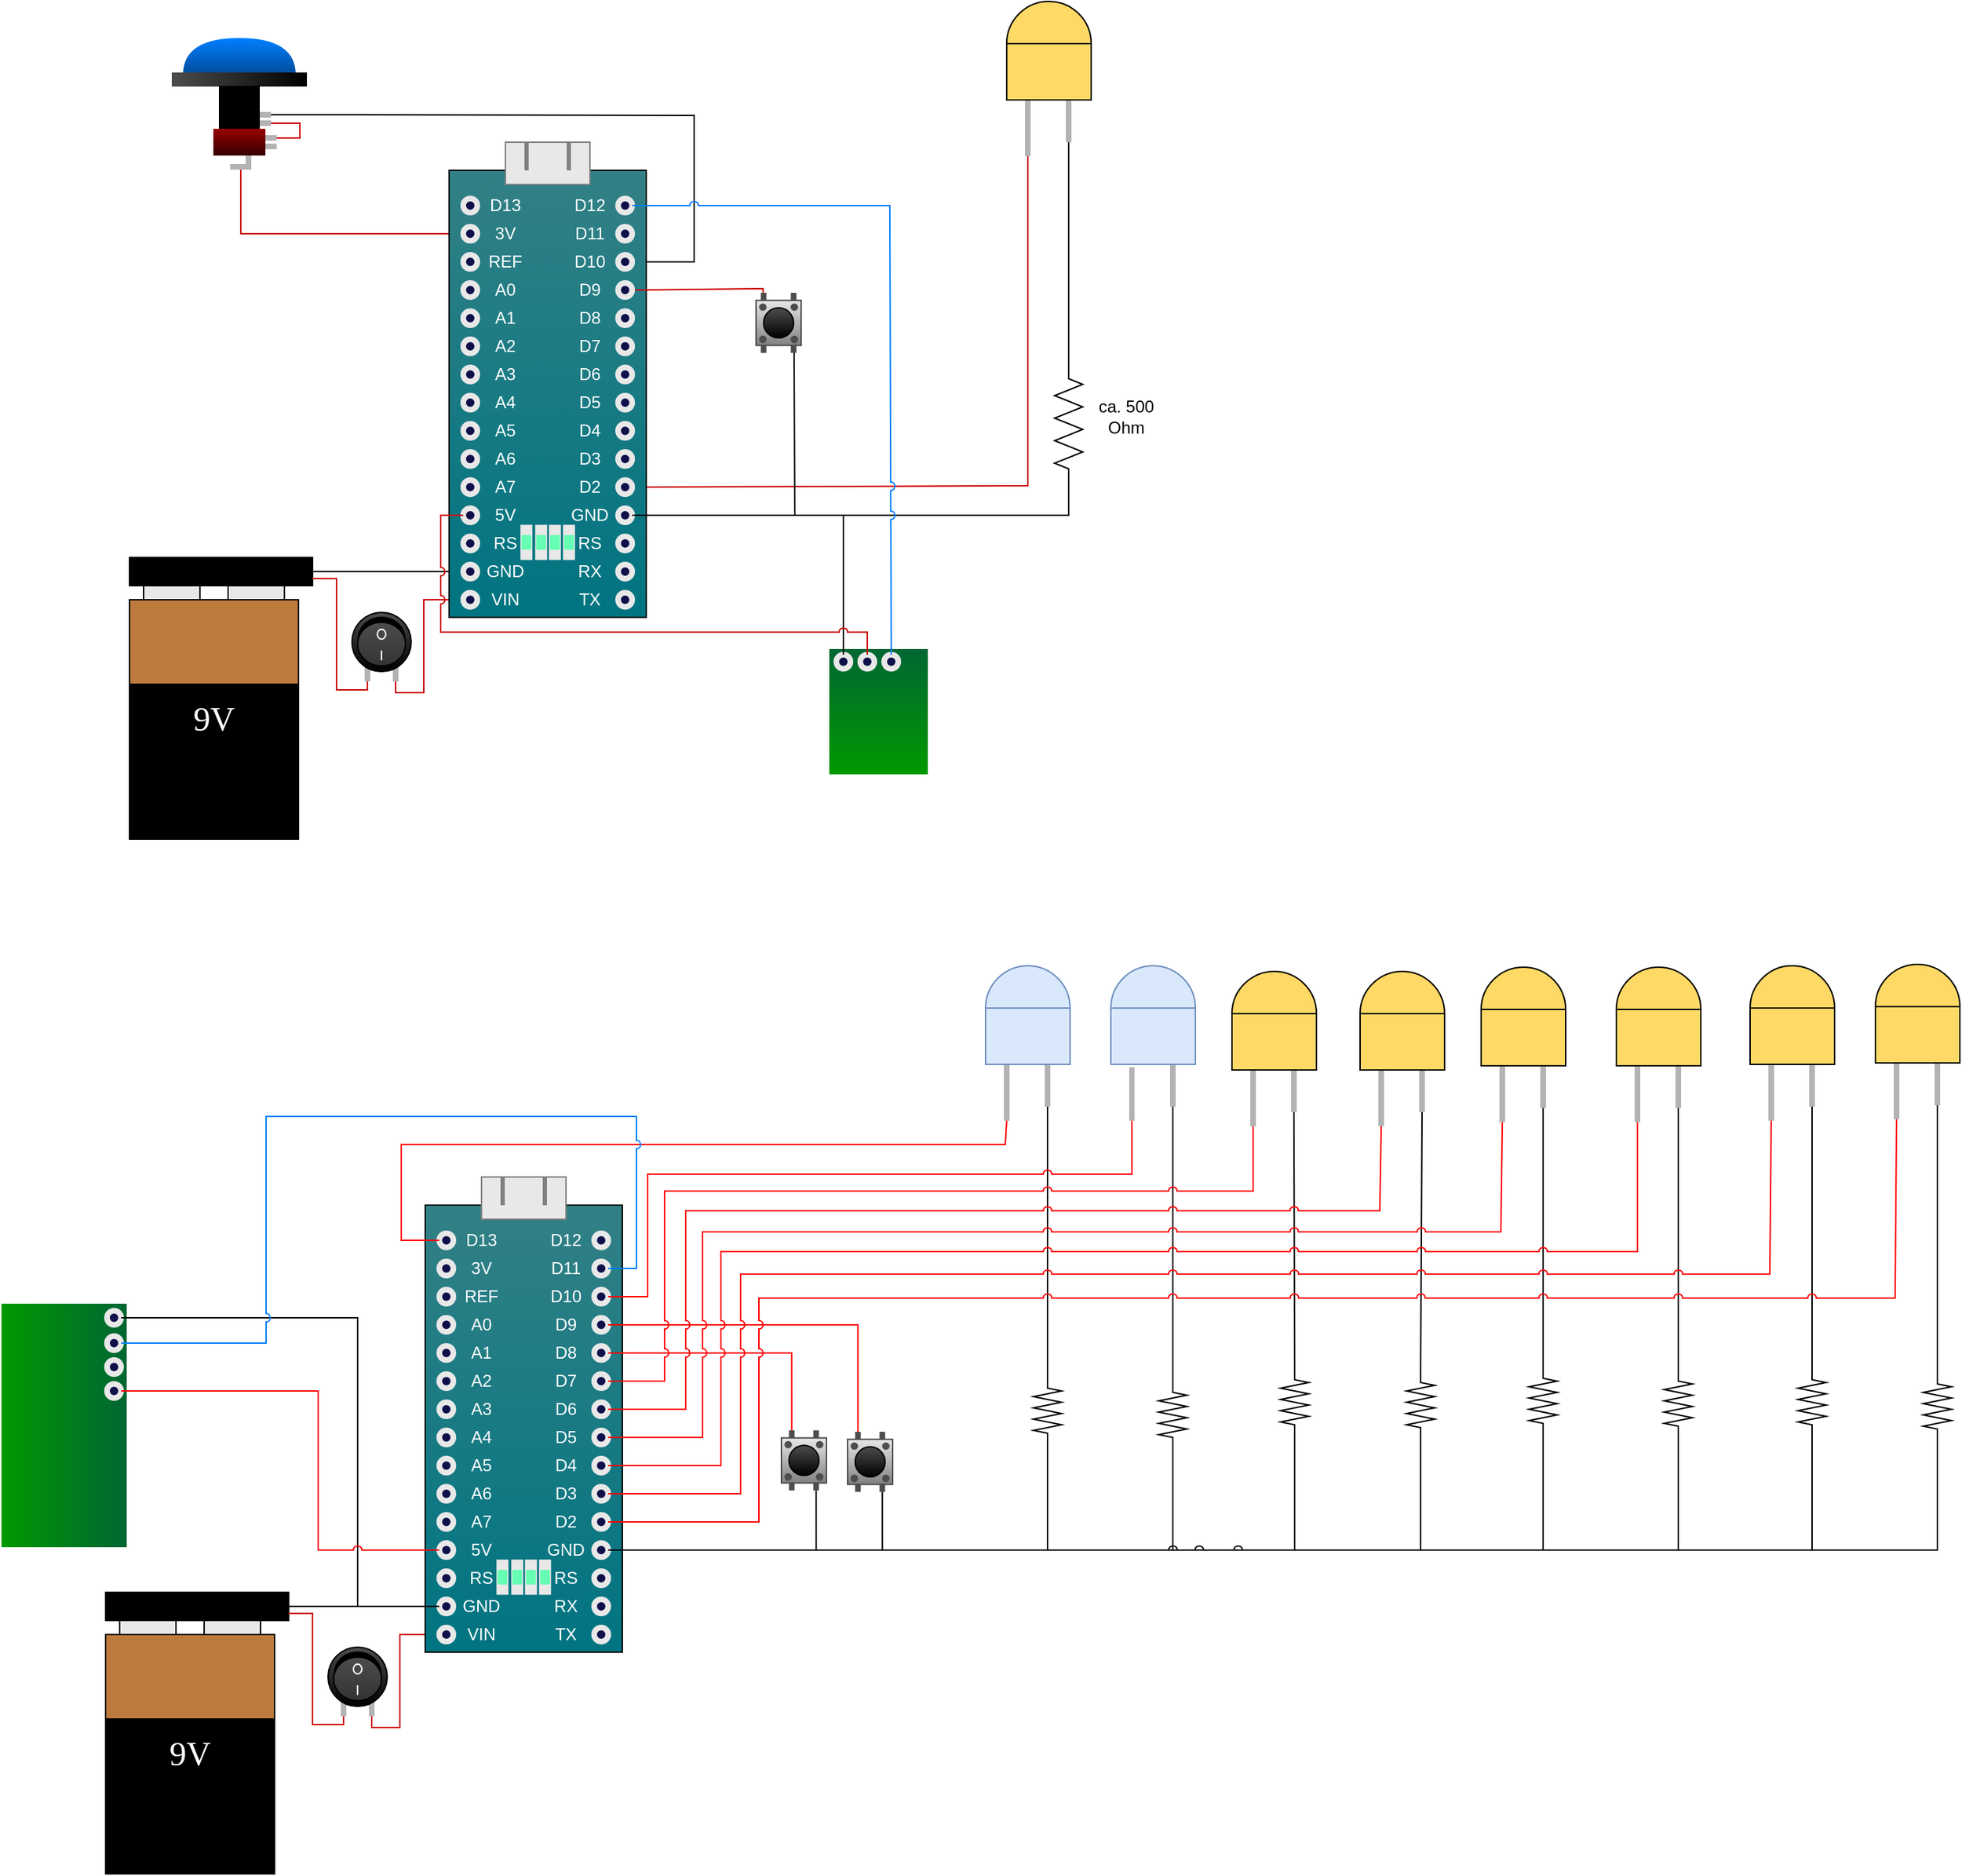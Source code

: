 <mxfile version="24.0.5" type="device">
  <diagram name="Page-1" id="f0v8lTxLfie4X3GOy0ia">
    <mxGraphModel dx="888" dy="260" grid="0" gridSize="10" guides="1" tooltips="1" connect="1" arrows="1" fold="1" page="0" pageScale="1" pageWidth="1600" pageHeight="1200" math="0" shadow="0">
      <root>
        <mxCell id="0" />
        <mxCell id="1" parent="0" />
        <mxCell id="6N2g55wu91nxoUrMsZoq-104" value="" style="group" parent="1" vertex="1" connectable="0">
          <mxGeometry x="32" y="401" width="130" height="200" as="geometry" />
        </mxCell>
        <mxCell id="6N2g55wu91nxoUrMsZoq-105" value="&lt;font face=&quot;Lucida Console&quot; style=&quot;font-size: 24px;&quot; color=&quot;#ffffff&quot;&gt;9V&lt;/font&gt;" style="rounded=0;whiteSpace=wrap;html=1;fillColor=#000000;" parent="6N2g55wu91nxoUrMsZoq-104" vertex="1">
          <mxGeometry y="30" width="120" height="170" as="geometry" />
        </mxCell>
        <mxCell id="6N2g55wu91nxoUrMsZoq-106" value="" style="rounded=0;whiteSpace=wrap;html=1;fillColor=#bd7a3d;" parent="6N2g55wu91nxoUrMsZoq-104" vertex="1">
          <mxGeometry y="30" width="120" height="60" as="geometry" />
        </mxCell>
        <mxCell id="6N2g55wu91nxoUrMsZoq-107" value="" style="rounded=0;whiteSpace=wrap;html=1;strokeColor=default;fillColor=#E8E8E8;" parent="6N2g55wu91nxoUrMsZoq-104" vertex="1">
          <mxGeometry x="10" y="20" width="40" height="10" as="geometry" />
        </mxCell>
        <mxCell id="6N2g55wu91nxoUrMsZoq-108" value="" style="rounded=0;whiteSpace=wrap;html=1;strokeColor=default;fillColor=#E8E8E8;" parent="6N2g55wu91nxoUrMsZoq-104" vertex="1">
          <mxGeometry x="70" y="20" width="40" height="10" as="geometry" />
        </mxCell>
        <mxCell id="6N2g55wu91nxoUrMsZoq-109" value="" style="rounded=0;whiteSpace=wrap;html=1;fillColor=#000000;" parent="6N2g55wu91nxoUrMsZoq-104" vertex="1">
          <mxGeometry width="130" height="20" as="geometry" />
        </mxCell>
        <mxCell id="6N2g55wu91nxoUrMsZoq-110" style="edgeStyle=orthogonalEdgeStyle;rounded=0;orthogonalLoop=1;jettySize=auto;html=1;endArrow=none;endFill=0;" parent="1" source="6N2g55wu91nxoUrMsZoq-109" target="6N2g55wu91nxoUrMsZoq-16" edge="1">
          <mxGeometry relative="1" as="geometry" />
        </mxCell>
        <mxCell id="6N2g55wu91nxoUrMsZoq-111" style="edgeStyle=orthogonalEdgeStyle;rounded=0;orthogonalLoop=1;jettySize=auto;html=1;strokeColor=#CC0000;endArrow=none;endFill=0;entryX=0.5;entryY=1;entryDx=0;entryDy=0;exitX=1;exitY=0.75;exitDx=0;exitDy=0;" parent="1" source="6N2g55wu91nxoUrMsZoq-109" target="6N2g55wu91nxoUrMsZoq-120" edge="1">
          <mxGeometry relative="1" as="geometry">
            <Array as="points">
              <mxPoint x="179" y="416" />
              <mxPoint x="179" y="495" />
              <mxPoint x="201" y="495" />
            </Array>
          </mxGeometry>
        </mxCell>
        <mxCell id="6N2g55wu91nxoUrMsZoq-122" value="" style="group" parent="1" vertex="1" connectable="0">
          <mxGeometry x="190" y="440" width="42" height="49" as="geometry" />
        </mxCell>
        <mxCell id="6N2g55wu91nxoUrMsZoq-121" value="" style="rounded=0;whiteSpace=wrap;html=1;fillColor=#B3B3B3;strokeColor=none;" parent="6N2g55wu91nxoUrMsZoq-122" vertex="1">
          <mxGeometry x="29" y="38" width="4" height="11" as="geometry" />
        </mxCell>
        <mxCell id="6N2g55wu91nxoUrMsZoq-120" value="" style="rounded=0;whiteSpace=wrap;html=1;fillColor=#B3B3B3;strokeColor=none;" parent="6N2g55wu91nxoUrMsZoq-122" vertex="1">
          <mxGeometry x="9" y="38" width="4" height="11" as="geometry" />
        </mxCell>
        <mxCell id="6N2g55wu91nxoUrMsZoq-112" value="" style="ellipse;whiteSpace=wrap;html=1;aspect=fixed;gradientColor=default;fillColor=#4D4D4D;" parent="6N2g55wu91nxoUrMsZoq-122" vertex="1">
          <mxGeometry width="42" height="42" as="geometry" />
        </mxCell>
        <mxCell id="6N2g55wu91nxoUrMsZoq-114" value="" style="ellipse;whiteSpace=wrap;html=1;fillColor=#000000;strokeColor=none;" parent="6N2g55wu91nxoUrMsZoq-122" vertex="1">
          <mxGeometry x="4" y="3" width="34" height="31" as="geometry" />
        </mxCell>
        <mxCell id="6N2g55wu91nxoUrMsZoq-113" value="" style="ellipse;whiteSpace=wrap;html=1;gradientColor=#333333;fillColor=#4D4D4D;" parent="6N2g55wu91nxoUrMsZoq-122" vertex="1">
          <mxGeometry x="4" y="7" width="34" height="31" as="geometry" />
        </mxCell>
        <mxCell id="6N2g55wu91nxoUrMsZoq-115" value="" style="ellipse;whiteSpace=wrap;html=1;strokeColor=#FFFFFF;fillColor=none;" parent="6N2g55wu91nxoUrMsZoq-122" vertex="1">
          <mxGeometry x="18" y="12" width="6" height="7" as="geometry" />
        </mxCell>
        <mxCell id="6N2g55wu91nxoUrMsZoq-116" value="" style="endArrow=none;html=1;rounded=0;strokeColor=#FFFFFF;" parent="6N2g55wu91nxoUrMsZoq-122" edge="1">
          <mxGeometry width="50" height="50" relative="1" as="geometry">
            <mxPoint x="20.94" y="34" as="sourcePoint" />
            <mxPoint x="20.94" y="27" as="targetPoint" />
          </mxGeometry>
        </mxCell>
        <mxCell id="6N2g55wu91nxoUrMsZoq-123" style="edgeStyle=orthogonalEdgeStyle;rounded=0;orthogonalLoop=1;jettySize=auto;html=1;strokeColor=#CC0000;" parent="1" source="6N2g55wu91nxoUrMsZoq-121" target="6N2g55wu91nxoUrMsZoq-17" edge="1">
          <mxGeometry relative="1" as="geometry">
            <Array as="points">
              <mxPoint x="221" y="497" />
              <mxPoint x="241" y="497" />
              <mxPoint x="241" y="431" />
            </Array>
          </mxGeometry>
        </mxCell>
        <mxCell id="6N2g55wu91nxoUrMsZoq-132" value="" style="group" parent="1" vertex="1" connectable="0">
          <mxGeometry x="655" y="6" width="60" height="110" as="geometry" />
        </mxCell>
        <mxCell id="6N2g55wu91nxoUrMsZoq-131" value="" style="rounded=0;whiteSpace=wrap;html=1;fillColor=#B3B3B3;strokeColor=none;" parent="6N2g55wu91nxoUrMsZoq-132" vertex="1">
          <mxGeometry x="42" y="70" width="4" height="30" as="geometry" />
        </mxCell>
        <mxCell id="6N2g55wu91nxoUrMsZoq-130" value="" style="rounded=0;whiteSpace=wrap;html=1;fillColor=#B3B3B3;strokeColor=none;" parent="6N2g55wu91nxoUrMsZoq-132" vertex="1">
          <mxGeometry x="13" y="70" width="4" height="40" as="geometry" />
        </mxCell>
        <mxCell id="6N2g55wu91nxoUrMsZoq-127" value="" style="ellipse;whiteSpace=wrap;html=1;aspect=fixed;fillColor=#FFD966;" parent="6N2g55wu91nxoUrMsZoq-132" vertex="1">
          <mxGeometry width="60" height="60" as="geometry" />
        </mxCell>
        <mxCell id="6N2g55wu91nxoUrMsZoq-128" value="" style="rounded=0;whiteSpace=wrap;html=1;fillColor=#FFD966;shadow=0;" parent="6N2g55wu91nxoUrMsZoq-132" vertex="1">
          <mxGeometry y="30" width="60" height="40" as="geometry" />
        </mxCell>
        <mxCell id="6N2g55wu91nxoUrMsZoq-133" style="edgeStyle=orthogonalEdgeStyle;rounded=0;orthogonalLoop=1;jettySize=auto;html=1;endArrow=none;endFill=0;" parent="1" source="NrSOS7HWTmHr_U7G-Utp-1" target="6N2g55wu91nxoUrMsZoq-42" edge="1">
          <mxGeometry relative="1" as="geometry">
            <Array as="points">
              <mxPoint x="699" y="371" />
            </Array>
          </mxGeometry>
        </mxCell>
        <mxCell id="6N2g55wu91nxoUrMsZoq-134" style="edgeStyle=orthogonalEdgeStyle;rounded=0;orthogonalLoop=1;jettySize=auto;html=1;endArrow=none;endFill=0;strokeColor=#CC0000;" parent="1" source="6N2g55wu91nxoUrMsZoq-130" target="6N2g55wu91nxoUrMsZoq-35" edge="1">
          <mxGeometry relative="1" as="geometry">
            <Array as="points">
              <mxPoint x="670" y="350" />
            </Array>
          </mxGeometry>
        </mxCell>
        <mxCell id="6N2g55wu91nxoUrMsZoq-137" value="ca. 500 Ohm" style="text;html=1;align=center;verticalAlign=middle;whiteSpace=wrap;rounded=0;" parent="1" vertex="1">
          <mxGeometry x="710" y="286" width="60" height="30" as="geometry" />
        </mxCell>
        <mxCell id="6N2g55wu91nxoUrMsZoq-147" style="edgeStyle=orthogonalEdgeStyle;rounded=0;orthogonalLoop=1;jettySize=auto;html=1;endArrow=none;endFill=0;" parent="1" source="6N2g55wu91nxoUrMsZoq-142" target="6N2g55wu91nxoUrMsZoq-25" edge="1">
          <mxGeometry relative="1" as="geometry">
            <Array as="points">
              <mxPoint x="178" y="87" />
              <mxPoint x="433" y="87" />
              <mxPoint x="433" y="191" />
            </Array>
          </mxGeometry>
        </mxCell>
        <mxCell id="6N2g55wu91nxoUrMsZoq-148" value="" style="group" parent="1" vertex="1" connectable="0">
          <mxGeometry x="62" y="30" width="96" height="95.5" as="geometry" />
        </mxCell>
        <mxCell id="6N2g55wu91nxoUrMsZoq-135" value="" style="shape=or;whiteSpace=wrap;html=1;rotation=-90;strokeColor=none;fillColor=#007FFF;gradientColor=#004C99;gradientDirection=west;" parent="6N2g55wu91nxoUrMsZoq-148" vertex="1">
          <mxGeometry x="35" y="-25" width="26" height="80" as="geometry" />
        </mxCell>
        <mxCell id="6N2g55wu91nxoUrMsZoq-136" value="" style="rounded=0;whiteSpace=wrap;html=1;fillColor=#4D4D4D;gradientColor=default;gradientDirection=east;strokeColor=none;" parent="6N2g55wu91nxoUrMsZoq-148" vertex="1">
          <mxGeometry y="26.5" width="96" height="10" as="geometry" />
        </mxCell>
        <mxCell id="6N2g55wu91nxoUrMsZoq-138" value="" style="rounded=0;whiteSpace=wrap;html=1;fillColor=#000000;" parent="6N2g55wu91nxoUrMsZoq-148" vertex="1">
          <mxGeometry x="34" y="36.5" width="28" height="30" as="geometry" />
        </mxCell>
        <mxCell id="6N2g55wu91nxoUrMsZoq-139" value="" style="rounded=0;whiteSpace=wrap;html=1;fillColor=#990000;gradientColor=#330000;strokeColor=none;" parent="6N2g55wu91nxoUrMsZoq-148" vertex="1">
          <mxGeometry x="29.5" y="66.5" width="37" height="19" as="geometry" />
        </mxCell>
        <mxCell id="6N2g55wu91nxoUrMsZoq-140" value="" style="rounded=0;whiteSpace=wrap;html=1;fillColor=#B3B3B3;strokeColor=none;" parent="6N2g55wu91nxoUrMsZoq-148" vertex="1">
          <mxGeometry x="52.5" y="85.5" width="4" height="8" as="geometry" />
        </mxCell>
        <mxCell id="6N2g55wu91nxoUrMsZoq-141" value="" style="rounded=0;whiteSpace=wrap;html=1;fillColor=#B3B3B3;strokeColor=none;rotation=90;" parent="6N2g55wu91nxoUrMsZoq-148" vertex="1">
          <mxGeometry x="47" y="86" width="4" height="15" as="geometry" />
        </mxCell>
        <mxCell id="6N2g55wu91nxoUrMsZoq-142" value="" style="rounded=0;whiteSpace=wrap;html=1;fillColor=#B3B3B3;strokeColor=none;rotation=90;" parent="6N2g55wu91nxoUrMsZoq-148" vertex="1">
          <mxGeometry x="64.5" y="52.5" width="4" height="8" as="geometry" />
        </mxCell>
        <mxCell id="6N2g55wu91nxoUrMsZoq-150" style="edgeStyle=orthogonalEdgeStyle;rounded=0;orthogonalLoop=1;jettySize=auto;html=1;entryX=0.5;entryY=0;entryDx=0;entryDy=0;strokeColor=#CC0000;endArrow=none;endFill=0;" parent="6N2g55wu91nxoUrMsZoq-148" source="6N2g55wu91nxoUrMsZoq-143" target="6N2g55wu91nxoUrMsZoq-144" edge="1">
          <mxGeometry relative="1" as="geometry">
            <Array as="points">
              <mxPoint x="91" y="63" />
              <mxPoint x="91" y="73" />
            </Array>
          </mxGeometry>
        </mxCell>
        <mxCell id="6N2g55wu91nxoUrMsZoq-143" value="" style="rounded=0;whiteSpace=wrap;html=1;fillColor=#B3B3B3;strokeColor=none;rotation=90;" parent="6N2g55wu91nxoUrMsZoq-148" vertex="1">
          <mxGeometry x="64.5" y="58.5" width="4" height="8" as="geometry" />
        </mxCell>
        <mxCell id="6N2g55wu91nxoUrMsZoq-144" value="" style="rounded=0;whiteSpace=wrap;html=1;fillColor=#B3B3B3;strokeColor=none;rotation=90;" parent="6N2g55wu91nxoUrMsZoq-148" vertex="1">
          <mxGeometry x="68.5" y="69" width="4" height="8" as="geometry" />
        </mxCell>
        <mxCell id="6N2g55wu91nxoUrMsZoq-145" value="" style="rounded=0;whiteSpace=wrap;html=1;fillColor=#B3B3B3;strokeColor=none;rotation=90;" parent="6N2g55wu91nxoUrMsZoq-148" vertex="1">
          <mxGeometry x="68.5" y="75" width="4" height="8" as="geometry" />
        </mxCell>
        <mxCell id="6N2g55wu91nxoUrMsZoq-151" style="edgeStyle=orthogonalEdgeStyle;rounded=0;orthogonalLoop=1;jettySize=auto;html=1;endArrow=none;endFill=0;strokeColor=#CC0000;" parent="1" source="6N2g55wu91nxoUrMsZoq-141" target="6N2g55wu91nxoUrMsZoq-7" edge="1">
          <mxGeometry relative="1" as="geometry">
            <Array as="points">
              <mxPoint x="111" y="171" />
            </Array>
          </mxGeometry>
        </mxCell>
        <mxCell id="6N2g55wu91nxoUrMsZoq-163" value="" style="group" parent="1" vertex="1" connectable="0">
          <mxGeometry x="259" y="106" width="140" height="337.5" as="geometry" />
        </mxCell>
        <mxCell id="6N2g55wu91nxoUrMsZoq-3" value="" style="endArrow=none;html=1;rounded=0;entryX=0;entryY=0.75;entryDx=0;entryDy=0;strokeColor=#808080;strokeWidth=3;" parent="6N2g55wu91nxoUrMsZoq-163" target="6N2g55wu91nxoUrMsZoq-5" edge="1">
          <mxGeometry width="50" height="50" relative="1" as="geometry">
            <mxPoint x="55" y="20" as="sourcePoint" />
            <mxPoint x="100" y="20" as="targetPoint" />
          </mxGeometry>
        </mxCell>
        <mxCell id="6N2g55wu91nxoUrMsZoq-4" value="" style="rounded=0;whiteSpace=wrap;html=1;fillColor=#328085;rotation=90;container=0;gradientColor=#007481;gradientDirection=east;" parent="6N2g55wu91nxoUrMsZoq-163" vertex="1">
          <mxGeometry x="-88.75" y="108.75" width="317.5" height="140" as="geometry" />
        </mxCell>
        <mxCell id="6N2g55wu91nxoUrMsZoq-5" value="" style="rounded=0;whiteSpace=wrap;html=1;fillColor=#E8E8E8;rotation=90;strokeColor=#808080;container=0;" parent="6N2g55wu91nxoUrMsZoq-163" vertex="1">
          <mxGeometry x="55" y="-15" width="30" height="60" as="geometry" />
        </mxCell>
        <mxCell id="6N2g55wu91nxoUrMsZoq-97" value="" style="rounded=0;whiteSpace=wrap;html=1;strokeColor=none;fillColor=#E8E8E8;rotation=90;" parent="6N2g55wu91nxoUrMsZoq-163" vertex="1">
          <mxGeometry x="72.62" y="280" width="25" height="8.5" as="geometry" />
        </mxCell>
        <mxCell id="6N2g55wu91nxoUrMsZoq-6" value="" style="ellipse;whiteSpace=wrap;html=1;aspect=fixed;strokeColor=#E8E8E8;fillColor=#0F0F4A;strokeWidth=4;rotation=90;container=0;" parent="6N2g55wu91nxoUrMsZoq-163" vertex="1">
          <mxGeometry x="10" y="40" width="10" height="10" as="geometry" />
        </mxCell>
        <mxCell id="6N2g55wu91nxoUrMsZoq-7" value="" style="ellipse;whiteSpace=wrap;html=1;aspect=fixed;strokeColor=#E8E8E8;fillColor=#0F0F4A;strokeWidth=4;rotation=90;container=0;" parent="6N2g55wu91nxoUrMsZoq-163" vertex="1">
          <mxGeometry x="10" y="60" width="10" height="10" as="geometry" />
        </mxCell>
        <mxCell id="6N2g55wu91nxoUrMsZoq-8" value="" style="ellipse;whiteSpace=wrap;html=1;aspect=fixed;strokeColor=#E8E8E8;fillColor=#0F0F4A;strokeWidth=4;rotation=90;container=0;" parent="6N2g55wu91nxoUrMsZoq-163" vertex="1">
          <mxGeometry x="10" y="80" width="10" height="10" as="geometry" />
        </mxCell>
        <mxCell id="6N2g55wu91nxoUrMsZoq-9" value="" style="ellipse;whiteSpace=wrap;html=1;aspect=fixed;strokeColor=#E8E8E8;fillColor=#0F0F4A;strokeWidth=4;rotation=90;container=0;" parent="6N2g55wu91nxoUrMsZoq-163" vertex="1">
          <mxGeometry x="10" y="100" width="10" height="10" as="geometry" />
        </mxCell>
        <mxCell id="6N2g55wu91nxoUrMsZoq-11" value="" style="ellipse;whiteSpace=wrap;html=1;aspect=fixed;strokeColor=#E8E8E8;fillColor=#0F0F4A;strokeWidth=4;rotation=90;container=0;" parent="6N2g55wu91nxoUrMsZoq-163" vertex="1">
          <mxGeometry x="10" y="120" width="10" height="10" as="geometry" />
        </mxCell>
        <mxCell id="6N2g55wu91nxoUrMsZoq-12" value="" style="ellipse;whiteSpace=wrap;html=1;aspect=fixed;strokeColor=#E8E8E8;fillColor=#0F0F4A;strokeWidth=4;rotation=90;container=0;" parent="6N2g55wu91nxoUrMsZoq-163" vertex="1">
          <mxGeometry x="10" y="140" width="10" height="10" as="geometry" />
        </mxCell>
        <mxCell id="6N2g55wu91nxoUrMsZoq-13" value="" style="ellipse;whiteSpace=wrap;html=1;aspect=fixed;strokeColor=#E8E8E8;fillColor=#0F0F4A;strokeWidth=4;rotation=90;container=0;" parent="6N2g55wu91nxoUrMsZoq-163" vertex="1">
          <mxGeometry x="10" y="160" width="10" height="10" as="geometry" />
        </mxCell>
        <mxCell id="6N2g55wu91nxoUrMsZoq-14" value="" style="ellipse;whiteSpace=wrap;html=1;aspect=fixed;strokeColor=#E8E8E8;fillColor=#0F0F4A;strokeWidth=4;rotation=90;container=0;" parent="6N2g55wu91nxoUrMsZoq-163" vertex="1">
          <mxGeometry x="10" y="180" width="10" height="10" as="geometry" />
        </mxCell>
        <mxCell id="6N2g55wu91nxoUrMsZoq-15" value="" style="ellipse;whiteSpace=wrap;html=1;aspect=fixed;strokeColor=#E8E8E8;fillColor=#0F0F4A;strokeWidth=4;rotation=90;container=0;" parent="6N2g55wu91nxoUrMsZoq-163" vertex="1">
          <mxGeometry x="10" y="280" width="10" height="10" as="geometry" />
        </mxCell>
        <mxCell id="6N2g55wu91nxoUrMsZoq-16" value="" style="ellipse;whiteSpace=wrap;html=1;aspect=fixed;strokeColor=#E8E8E8;fillColor=#0F0F4A;strokeWidth=4;rotation=90;container=0;" parent="6N2g55wu91nxoUrMsZoq-163" vertex="1">
          <mxGeometry x="10" y="300" width="10" height="10" as="geometry" />
        </mxCell>
        <mxCell id="6N2g55wu91nxoUrMsZoq-17" value="" style="ellipse;whiteSpace=wrap;html=1;aspect=fixed;strokeColor=#E8E8E8;fillColor=#0F0F4A;strokeWidth=4;rotation=90;container=0;" parent="6N2g55wu91nxoUrMsZoq-163" vertex="1">
          <mxGeometry x="10" y="320" width="10" height="10" as="geometry" />
        </mxCell>
        <mxCell id="6N2g55wu91nxoUrMsZoq-19" value="" style="ellipse;whiteSpace=wrap;html=1;aspect=fixed;strokeColor=#E8E8E8;fillColor=#0F0F4A;strokeWidth=4;rotation=90;container=0;" parent="6N2g55wu91nxoUrMsZoq-163" vertex="1">
          <mxGeometry x="10" y="260" width="10" height="10" as="geometry" />
        </mxCell>
        <mxCell id="6N2g55wu91nxoUrMsZoq-20" value="" style="ellipse;whiteSpace=wrap;html=1;aspect=fixed;strokeColor=#E8E8E8;fillColor=#0F0F4A;strokeWidth=4;rotation=90;container=0;" parent="6N2g55wu91nxoUrMsZoq-163" vertex="1">
          <mxGeometry x="10" y="240" width="10" height="10" as="geometry" />
        </mxCell>
        <mxCell id="6N2g55wu91nxoUrMsZoq-21" value="" style="ellipse;whiteSpace=wrap;html=1;aspect=fixed;strokeColor=#E8E8E8;fillColor=#0F0F4A;strokeWidth=4;rotation=90;container=0;" parent="6N2g55wu91nxoUrMsZoq-163" vertex="1">
          <mxGeometry x="10" y="220" width="10" height="10" as="geometry" />
        </mxCell>
        <mxCell id="6N2g55wu91nxoUrMsZoq-22" value="" style="ellipse;whiteSpace=wrap;html=1;aspect=fixed;strokeColor=#E8E8E8;fillColor=#0F0F4A;strokeWidth=4;rotation=90;container=0;" parent="6N2g55wu91nxoUrMsZoq-163" vertex="1">
          <mxGeometry x="10" y="200" width="10" height="10" as="geometry" />
        </mxCell>
        <mxCell id="6N2g55wu91nxoUrMsZoq-23" value="" style="ellipse;whiteSpace=wrap;html=1;aspect=fixed;strokeColor=#E8E8E8;fillColor=#0F0F4A;strokeWidth=4;rotation=90;container=0;" parent="6N2g55wu91nxoUrMsZoq-163" vertex="1">
          <mxGeometry x="120" y="40" width="10" height="10" as="geometry" />
        </mxCell>
        <mxCell id="6N2g55wu91nxoUrMsZoq-165" style="edgeStyle=orthogonalEdgeStyle;rounded=0;orthogonalLoop=1;jettySize=auto;html=1;endArrow=none;endFill=0;strokeColor=#CC0000;" parent="6N2g55wu91nxoUrMsZoq-163" source="6N2g55wu91nxoUrMsZoq-27" edge="1">
          <mxGeometry relative="1" as="geometry">
            <mxPoint x="223" y="108" as="targetPoint" />
            <Array as="points">
              <mxPoint x="223" y="104" />
            </Array>
          </mxGeometry>
        </mxCell>
        <mxCell id="6N2g55wu91nxoUrMsZoq-24" value="" style="ellipse;whiteSpace=wrap;html=1;aspect=fixed;strokeColor=#E8E8E8;fillColor=#0F0F4A;strokeWidth=4;rotation=90;container=0;" parent="6N2g55wu91nxoUrMsZoq-163" vertex="1">
          <mxGeometry x="120" y="60" width="10" height="10" as="geometry" />
        </mxCell>
        <mxCell id="6N2g55wu91nxoUrMsZoq-25" value="" style="ellipse;whiteSpace=wrap;html=1;aspect=fixed;strokeColor=#E8E8E8;fillColor=#0F0F4A;strokeWidth=4;rotation=90;container=0;" parent="6N2g55wu91nxoUrMsZoq-163" vertex="1">
          <mxGeometry x="120" y="80" width="10" height="10" as="geometry" />
        </mxCell>
        <mxCell id="6N2g55wu91nxoUrMsZoq-27" value="" style="ellipse;whiteSpace=wrap;html=1;aspect=fixed;strokeColor=#E8E8E8;fillColor=#0F0F4A;strokeWidth=4;rotation=90;container=0;" parent="6N2g55wu91nxoUrMsZoq-163" vertex="1">
          <mxGeometry x="120" y="100" width="10" height="10" as="geometry" />
        </mxCell>
        <mxCell id="6N2g55wu91nxoUrMsZoq-29" value="" style="ellipse;whiteSpace=wrap;html=1;aspect=fixed;strokeColor=#E8E8E8;fillColor=#0F0F4A;strokeWidth=4;rotation=90;container=0;" parent="6N2g55wu91nxoUrMsZoq-163" vertex="1">
          <mxGeometry x="120" y="120" width="10" height="10" as="geometry" />
        </mxCell>
        <mxCell id="6N2g55wu91nxoUrMsZoq-30" value="" style="ellipse;whiteSpace=wrap;html=1;aspect=fixed;strokeColor=#E8E8E8;fillColor=#0F0F4A;strokeWidth=4;rotation=90;container=0;" parent="6N2g55wu91nxoUrMsZoq-163" vertex="1">
          <mxGeometry x="120" y="140" width="10" height="10" as="geometry" />
        </mxCell>
        <mxCell id="6N2g55wu91nxoUrMsZoq-31" value="" style="ellipse;whiteSpace=wrap;html=1;aspect=fixed;strokeColor=#E8E8E8;fillColor=#0F0F4A;strokeWidth=4;rotation=90;container=0;" parent="6N2g55wu91nxoUrMsZoq-163" vertex="1">
          <mxGeometry x="120" y="160" width="10" height="10" as="geometry" />
        </mxCell>
        <mxCell id="6N2g55wu91nxoUrMsZoq-32" value="" style="ellipse;whiteSpace=wrap;html=1;aspect=fixed;strokeColor=#E8E8E8;fillColor=#0F0F4A;strokeWidth=4;rotation=90;container=0;" parent="6N2g55wu91nxoUrMsZoq-163" vertex="1">
          <mxGeometry x="120" y="180" width="10" height="10" as="geometry" />
        </mxCell>
        <mxCell id="6N2g55wu91nxoUrMsZoq-33" value="" style="ellipse;whiteSpace=wrap;html=1;aspect=fixed;strokeColor=#E8E8E8;fillColor=#0F0F4A;strokeWidth=4;rotation=90;container=0;" parent="6N2g55wu91nxoUrMsZoq-163" vertex="1">
          <mxGeometry x="120" y="200" width="10" height="10" as="geometry" />
        </mxCell>
        <mxCell id="6N2g55wu91nxoUrMsZoq-34" value="" style="ellipse;whiteSpace=wrap;html=1;aspect=fixed;strokeColor=#E8E8E8;fillColor=#0F0F4A;strokeWidth=4;rotation=90;container=0;" parent="6N2g55wu91nxoUrMsZoq-163" vertex="1">
          <mxGeometry x="120" y="220" width="10" height="10" as="geometry" />
        </mxCell>
        <mxCell id="6N2g55wu91nxoUrMsZoq-35" value="" style="ellipse;whiteSpace=wrap;html=1;aspect=fixed;strokeColor=#E8E8E8;fillColor=#0F0F4A;strokeWidth=4;rotation=90;container=0;" parent="6N2g55wu91nxoUrMsZoq-163" vertex="1">
          <mxGeometry x="120" y="240" width="10" height="10" as="geometry" />
        </mxCell>
        <mxCell id="6N2g55wu91nxoUrMsZoq-166" style="edgeStyle=orthogonalEdgeStyle;rounded=0;orthogonalLoop=1;jettySize=auto;html=1;endArrow=none;endFill=0;" parent="6N2g55wu91nxoUrMsZoq-163" source="6N2g55wu91nxoUrMsZoq-42" edge="1">
          <mxGeometry relative="1" as="geometry">
            <mxPoint x="245" y="148" as="targetPoint" />
          </mxGeometry>
        </mxCell>
        <mxCell id="6N2g55wu91nxoUrMsZoq-42" value="" style="ellipse;whiteSpace=wrap;html=1;aspect=fixed;strokeColor=#E8E8E8;fillColor=#0F0F4A;strokeWidth=4;rotation=90;container=0;" parent="6N2g55wu91nxoUrMsZoq-163" vertex="1">
          <mxGeometry x="120" y="260" width="10" height="10" as="geometry" />
        </mxCell>
        <mxCell id="6N2g55wu91nxoUrMsZoq-43" value="" style="ellipse;whiteSpace=wrap;html=1;aspect=fixed;strokeColor=#E8E8E8;fillColor=#0F0F4A;strokeWidth=4;rotation=90;container=0;" parent="6N2g55wu91nxoUrMsZoq-163" vertex="1">
          <mxGeometry x="120" y="280" width="10" height="10" as="geometry" />
        </mxCell>
        <mxCell id="6N2g55wu91nxoUrMsZoq-44" value="" style="ellipse;whiteSpace=wrap;html=1;aspect=fixed;strokeColor=#E8E8E8;fillColor=#0F0F4A;strokeWidth=4;rotation=90;container=0;" parent="6N2g55wu91nxoUrMsZoq-163" vertex="1">
          <mxGeometry x="120" y="300" width="10" height="10" as="geometry" />
        </mxCell>
        <mxCell id="6N2g55wu91nxoUrMsZoq-45" value="" style="ellipse;whiteSpace=wrap;html=1;aspect=fixed;strokeColor=#E8E8E8;fillColor=#0F0F4A;strokeWidth=4;rotation=90;container=0;" parent="6N2g55wu91nxoUrMsZoq-163" vertex="1">
          <mxGeometry x="120" y="320" width="10" height="10" as="geometry" />
        </mxCell>
        <mxCell id="6N2g55wu91nxoUrMsZoq-48" value="" style="endArrow=none;html=1;rounded=0;entryX=0;entryY=0.75;entryDx=0;entryDy=0;strokeColor=#808080;strokeWidth=3;" parent="6N2g55wu91nxoUrMsZoq-163" edge="1">
          <mxGeometry width="50" height="50" relative="1" as="geometry">
            <mxPoint x="85" y="20" as="sourcePoint" />
            <mxPoint x="85" as="targetPoint" />
          </mxGeometry>
        </mxCell>
        <mxCell id="6N2g55wu91nxoUrMsZoq-49" value="D13" style="text;html=1;align=center;verticalAlign=middle;whiteSpace=wrap;rounded=0;fontColor=#FFFFFF;container=0;" parent="6N2g55wu91nxoUrMsZoq-163" vertex="1">
          <mxGeometry x="25" y="40" width="30" height="10" as="geometry" />
        </mxCell>
        <mxCell id="6N2g55wu91nxoUrMsZoq-50" value="3V" style="text;html=1;align=center;verticalAlign=middle;whiteSpace=wrap;rounded=0;fontColor=#FFFFFF;container=0;" parent="6N2g55wu91nxoUrMsZoq-163" vertex="1">
          <mxGeometry x="25" y="60" width="30" height="10" as="geometry" />
        </mxCell>
        <mxCell id="6N2g55wu91nxoUrMsZoq-51" value="REF" style="text;html=1;align=center;verticalAlign=middle;whiteSpace=wrap;rounded=0;fontColor=#FFFFFF;container=0;" parent="6N2g55wu91nxoUrMsZoq-163" vertex="1">
          <mxGeometry x="25" y="80" width="30" height="10" as="geometry" />
        </mxCell>
        <mxCell id="6N2g55wu91nxoUrMsZoq-52" value="A0" style="text;html=1;align=center;verticalAlign=middle;whiteSpace=wrap;rounded=0;fontColor=#FFFFFF;container=0;" parent="6N2g55wu91nxoUrMsZoq-163" vertex="1">
          <mxGeometry x="25" y="100" width="30" height="10" as="geometry" />
        </mxCell>
        <mxCell id="6N2g55wu91nxoUrMsZoq-53" value="A1" style="text;html=1;align=center;verticalAlign=middle;whiteSpace=wrap;rounded=0;fontColor=#FFFFFF;container=0;" parent="6N2g55wu91nxoUrMsZoq-163" vertex="1">
          <mxGeometry x="25" y="120" width="30" height="10" as="geometry" />
        </mxCell>
        <mxCell id="6N2g55wu91nxoUrMsZoq-54" value="A2" style="text;html=1;align=center;verticalAlign=middle;whiteSpace=wrap;rounded=0;fontColor=#FFFFFF;container=0;" parent="6N2g55wu91nxoUrMsZoq-163" vertex="1">
          <mxGeometry x="25" y="140" width="30" height="10" as="geometry" />
        </mxCell>
        <mxCell id="6N2g55wu91nxoUrMsZoq-55" value="A3" style="text;html=1;align=center;verticalAlign=middle;whiteSpace=wrap;rounded=0;fontColor=#FFFFFF;container=0;" parent="6N2g55wu91nxoUrMsZoq-163" vertex="1">
          <mxGeometry x="25" y="160" width="30" height="10" as="geometry" />
        </mxCell>
        <mxCell id="6N2g55wu91nxoUrMsZoq-56" value="A4" style="text;html=1;align=center;verticalAlign=middle;whiteSpace=wrap;rounded=0;fontColor=#FFFFFF;container=0;" parent="6N2g55wu91nxoUrMsZoq-163" vertex="1">
          <mxGeometry x="25" y="180" width="30" height="10" as="geometry" />
        </mxCell>
        <mxCell id="6N2g55wu91nxoUrMsZoq-57" value="RS" style="text;html=1;align=center;verticalAlign=middle;whiteSpace=wrap;rounded=0;fontColor=#FFFFFF;container=0;" parent="6N2g55wu91nxoUrMsZoq-163" vertex="1">
          <mxGeometry x="25" y="280" width="30" height="10" as="geometry" />
        </mxCell>
        <mxCell id="6N2g55wu91nxoUrMsZoq-58" value="A5" style="text;html=1;align=center;verticalAlign=middle;whiteSpace=wrap;rounded=0;fontColor=#FFFFFF;container=0;" parent="6N2g55wu91nxoUrMsZoq-163" vertex="1">
          <mxGeometry x="25" y="200" width="30" height="10" as="geometry" />
        </mxCell>
        <mxCell id="6N2g55wu91nxoUrMsZoq-59" value="5V" style="text;html=1;align=center;verticalAlign=middle;whiteSpace=wrap;rounded=0;fontColor=#FFFFFF;container=0;" parent="6N2g55wu91nxoUrMsZoq-163" vertex="1">
          <mxGeometry x="25" y="260" width="30" height="10" as="geometry" />
        </mxCell>
        <mxCell id="6N2g55wu91nxoUrMsZoq-60" value="VIN" style="text;html=1;align=center;verticalAlign=middle;whiteSpace=wrap;rounded=0;fontColor=#FFFFFF;container=0;" parent="6N2g55wu91nxoUrMsZoq-163" vertex="1">
          <mxGeometry x="25" y="320" width="30" height="10" as="geometry" />
        </mxCell>
        <mxCell id="6N2g55wu91nxoUrMsZoq-62" value="GND" style="text;html=1;align=center;verticalAlign=middle;whiteSpace=wrap;rounded=0;fontColor=#FFFFFF;container=0;" parent="6N2g55wu91nxoUrMsZoq-163" vertex="1">
          <mxGeometry x="25" y="300" width="30" height="10" as="geometry" />
        </mxCell>
        <mxCell id="6N2g55wu91nxoUrMsZoq-69" value="TX" style="text;html=1;align=center;verticalAlign=middle;whiteSpace=wrap;rounded=0;fontColor=#FFFFFF;container=0;" parent="6N2g55wu91nxoUrMsZoq-163" vertex="1">
          <mxGeometry x="85" y="320" width="30" height="10" as="geometry" />
        </mxCell>
        <mxCell id="6N2g55wu91nxoUrMsZoq-70" value="RX" style="text;html=1;align=center;verticalAlign=middle;whiteSpace=wrap;rounded=0;fontColor=#FFFFFF;container=0;" parent="6N2g55wu91nxoUrMsZoq-163" vertex="1">
          <mxGeometry x="85" y="300" width="30" height="10" as="geometry" />
        </mxCell>
        <mxCell id="6N2g55wu91nxoUrMsZoq-71" value="RS" style="text;html=1;align=center;verticalAlign=middle;whiteSpace=wrap;rounded=0;fontColor=#FFFFFF;container=0;" parent="6N2g55wu91nxoUrMsZoq-163" vertex="1">
          <mxGeometry x="85" y="280" width="30" height="10" as="geometry" />
        </mxCell>
        <mxCell id="6N2g55wu91nxoUrMsZoq-72" value="GND" style="text;html=1;align=center;verticalAlign=middle;whiteSpace=wrap;rounded=0;fontColor=#FFFFFF;container=0;" parent="6N2g55wu91nxoUrMsZoq-163" vertex="1">
          <mxGeometry x="85" y="260" width="30" height="10" as="geometry" />
        </mxCell>
        <mxCell id="6N2g55wu91nxoUrMsZoq-73" value="D4" style="text;html=1;align=center;verticalAlign=middle;whiteSpace=wrap;rounded=0;fontColor=#FFFFFF;container=0;" parent="6N2g55wu91nxoUrMsZoq-163" vertex="1">
          <mxGeometry x="85" y="200" width="30" height="10" as="geometry" />
        </mxCell>
        <mxCell id="6N2g55wu91nxoUrMsZoq-74" value="D5" style="text;html=1;align=center;verticalAlign=middle;whiteSpace=wrap;rounded=0;fontColor=#FFFFFF;container=0;" parent="6N2g55wu91nxoUrMsZoq-163" vertex="1">
          <mxGeometry x="85" y="180" width="30" height="10" as="geometry" />
        </mxCell>
        <mxCell id="6N2g55wu91nxoUrMsZoq-75" value="D6" style="text;html=1;align=center;verticalAlign=middle;whiteSpace=wrap;rounded=0;fontColor=#FFFFFF;container=0;" parent="6N2g55wu91nxoUrMsZoq-163" vertex="1">
          <mxGeometry x="85" y="160" width="30" height="10" as="geometry" />
        </mxCell>
        <mxCell id="6N2g55wu91nxoUrMsZoq-76" value="D7" style="text;html=1;align=center;verticalAlign=middle;whiteSpace=wrap;rounded=0;fontColor=#FFFFFF;container=0;" parent="6N2g55wu91nxoUrMsZoq-163" vertex="1">
          <mxGeometry x="85" y="140" width="30" height="10" as="geometry" />
        </mxCell>
        <mxCell id="6N2g55wu91nxoUrMsZoq-77" value="D8" style="text;html=1;align=center;verticalAlign=middle;whiteSpace=wrap;rounded=0;fontColor=#FFFFFF;container=0;" parent="6N2g55wu91nxoUrMsZoq-163" vertex="1">
          <mxGeometry x="85" y="120" width="30" height="10" as="geometry" />
        </mxCell>
        <mxCell id="6N2g55wu91nxoUrMsZoq-78" value="D9" style="text;html=1;align=center;verticalAlign=middle;whiteSpace=wrap;rounded=0;fontColor=#FFFFFF;container=0;" parent="6N2g55wu91nxoUrMsZoq-163" vertex="1">
          <mxGeometry x="85" y="100" width="30" height="10" as="geometry" />
        </mxCell>
        <mxCell id="6N2g55wu91nxoUrMsZoq-79" value="D10" style="text;html=1;align=center;verticalAlign=middle;whiteSpace=wrap;rounded=0;fontColor=#FFFFFF;container=0;" parent="6N2g55wu91nxoUrMsZoq-163" vertex="1">
          <mxGeometry x="85" y="80" width="30" height="10" as="geometry" />
        </mxCell>
        <mxCell id="6N2g55wu91nxoUrMsZoq-80" value="D11" style="text;html=1;align=center;verticalAlign=middle;whiteSpace=wrap;rounded=0;fontColor=#FFFFFF;container=0;" parent="6N2g55wu91nxoUrMsZoq-163" vertex="1">
          <mxGeometry x="85" y="60" width="30" height="10" as="geometry" />
        </mxCell>
        <mxCell id="6N2g55wu91nxoUrMsZoq-81" value="D12" style="text;html=1;align=center;verticalAlign=middle;whiteSpace=wrap;rounded=0;fontColor=#FFFFFF;container=0;" parent="6N2g55wu91nxoUrMsZoq-163" vertex="1">
          <mxGeometry x="85" y="40" width="30" height="10" as="geometry" />
        </mxCell>
        <mxCell id="6N2g55wu91nxoUrMsZoq-82" value="D2" style="text;html=1;align=center;verticalAlign=middle;whiteSpace=wrap;rounded=0;fontColor=#FFFFFF;container=0;" parent="6N2g55wu91nxoUrMsZoq-163" vertex="1">
          <mxGeometry x="85" y="240" width="30" height="10" as="geometry" />
        </mxCell>
        <mxCell id="6N2g55wu91nxoUrMsZoq-83" value="D3" style="text;html=1;align=center;verticalAlign=middle;whiteSpace=wrap;rounded=0;fontColor=#FFFFFF;container=0;" parent="6N2g55wu91nxoUrMsZoq-163" vertex="1">
          <mxGeometry x="85" y="220" width="30" height="10" as="geometry" />
        </mxCell>
        <mxCell id="6N2g55wu91nxoUrMsZoq-84" value="" style="endArrow=none;html=1;rounded=0;entryX=0;entryY=0.75;entryDx=0;entryDy=0;strokeColor=#808080;strokeWidth=3;" parent="6N2g55wu91nxoUrMsZoq-163" edge="1">
          <mxGeometry width="50" height="50" relative="1" as="geometry">
            <mxPoint x="55" y="20" as="sourcePoint" />
            <mxPoint x="55" as="targetPoint" />
          </mxGeometry>
        </mxCell>
        <mxCell id="6N2g55wu91nxoUrMsZoq-88" value="A6" style="text;html=1;align=center;verticalAlign=middle;whiteSpace=wrap;rounded=0;fontColor=#FFFFFF;container=0;" parent="6N2g55wu91nxoUrMsZoq-163" vertex="1">
          <mxGeometry x="25" y="220" width="30" height="10" as="geometry" />
        </mxCell>
        <mxCell id="6N2g55wu91nxoUrMsZoq-89" value="A7" style="text;html=1;align=center;verticalAlign=middle;whiteSpace=wrap;rounded=0;fontColor=#FFFFFF;container=0;" parent="6N2g55wu91nxoUrMsZoq-163" vertex="1">
          <mxGeometry x="25" y="240" width="30" height="10" as="geometry" />
        </mxCell>
        <mxCell id="6N2g55wu91nxoUrMsZoq-96" value="" style="rounded=1;whiteSpace=wrap;html=1;strokeColor=none;fillColor=#66FFB3;rotation=90;" parent="6N2g55wu91nxoUrMsZoq-163" vertex="1">
          <mxGeometry x="79.87" y="280.75" width="10.5" height="7" as="geometry" />
        </mxCell>
        <mxCell id="6N2g55wu91nxoUrMsZoq-99" value="" style="rounded=0;whiteSpace=wrap;html=1;strokeColor=none;fillColor=#E8E8E8;rotation=90;" parent="6N2g55wu91nxoUrMsZoq-163" vertex="1">
          <mxGeometry x="62.62" y="280" width="25" height="8.5" as="geometry" />
        </mxCell>
        <mxCell id="6N2g55wu91nxoUrMsZoq-98" value="" style="rounded=1;whiteSpace=wrap;html=1;strokeColor=none;fillColor=#66FFB3;rotation=90;" parent="6N2g55wu91nxoUrMsZoq-163" vertex="1">
          <mxGeometry x="69.87" y="280.75" width="10.5" height="7" as="geometry" />
        </mxCell>
        <mxCell id="6N2g55wu91nxoUrMsZoq-101" value="" style="rounded=0;whiteSpace=wrap;html=1;strokeColor=none;fillColor=#E8E8E8;rotation=90;" parent="6N2g55wu91nxoUrMsZoq-163" vertex="1">
          <mxGeometry x="52.87" y="280" width="25" height="8.5" as="geometry" />
        </mxCell>
        <mxCell id="6N2g55wu91nxoUrMsZoq-100" value="" style="rounded=1;whiteSpace=wrap;html=1;strokeColor=none;fillColor=#66FFB3;rotation=90;" parent="6N2g55wu91nxoUrMsZoq-163" vertex="1">
          <mxGeometry x="60.12" y="280.75" width="10.5" height="7" as="geometry" />
        </mxCell>
        <mxCell id="6N2g55wu91nxoUrMsZoq-103" value="" style="rounded=0;whiteSpace=wrap;html=1;strokeColor=none;fillColor=#E8E8E8;rotation=90;" parent="6N2g55wu91nxoUrMsZoq-163" vertex="1">
          <mxGeometry x="42.37" y="280" width="25" height="8.5" as="geometry" />
        </mxCell>
        <mxCell id="6N2g55wu91nxoUrMsZoq-102" value="" style="rounded=1;whiteSpace=wrap;html=1;strokeColor=none;fillColor=#66FFB3;rotation=90;" parent="6N2g55wu91nxoUrMsZoq-163" vertex="1">
          <mxGeometry x="49.62" y="280.75" width="10.5" height="7" as="geometry" />
        </mxCell>
        <mxCell id="6N2g55wu91nxoUrMsZoq-152" value="" style="group" parent="1" vertex="1" connectable="0">
          <mxGeometry x="477" y="213" width="32" height="42.67" as="geometry" />
        </mxCell>
        <mxCell id="6N2g55wu91nxoUrMsZoq-153" value="" style="rounded=0;whiteSpace=wrap;html=1;gradientColor=#808080;fillColor=#E8E8E8;strokeColor=#4D4D4D;" parent="6N2g55wu91nxoUrMsZoq-152" vertex="1">
          <mxGeometry y="5.334" width="32" height="32.003" as="geometry" />
        </mxCell>
        <mxCell id="6N2g55wu91nxoUrMsZoq-154" value="" style="ellipse;whiteSpace=wrap;html=1;aspect=fixed;fillColor=#4D4D4D;gradientColor=default;" parent="6N2g55wu91nxoUrMsZoq-152" vertex="1">
          <mxGeometry x="5.333" y="10.668" width="21.333" height="21.333" as="geometry" />
        </mxCell>
        <mxCell id="6N2g55wu91nxoUrMsZoq-155" value="" style="ellipse;whiteSpace=wrap;html=1;aspect=fixed;fillColor=#4D4D4D;strokeColor=none;" parent="6N2g55wu91nxoUrMsZoq-152" vertex="1">
          <mxGeometry x="2.133" y="7.467" width="5.333" height="5.333" as="geometry" />
        </mxCell>
        <mxCell id="6N2g55wu91nxoUrMsZoq-156" value="" style="ellipse;whiteSpace=wrap;html=1;aspect=fixed;fillColor=#4D4D4D;strokeColor=none;" parent="6N2g55wu91nxoUrMsZoq-152" vertex="1">
          <mxGeometry x="2.133" y="30.402" width="5.333" height="5.333" as="geometry" />
        </mxCell>
        <mxCell id="6N2g55wu91nxoUrMsZoq-157" value="" style="ellipse;whiteSpace=wrap;html=1;aspect=fixed;fillColor=#4D4D4D;strokeColor=none;" parent="6N2g55wu91nxoUrMsZoq-152" vertex="1">
          <mxGeometry x="24.533" y="7.467" width="5.333" height="5.333" as="geometry" />
        </mxCell>
        <mxCell id="6N2g55wu91nxoUrMsZoq-158" value="" style="ellipse;whiteSpace=wrap;html=1;aspect=fixed;fillColor=#4D4D4D;strokeColor=none;" parent="6N2g55wu91nxoUrMsZoq-152" vertex="1">
          <mxGeometry x="24.533" y="30.402" width="5.333" height="5.333" as="geometry" />
        </mxCell>
        <mxCell id="6N2g55wu91nxoUrMsZoq-159" value="" style="endArrow=none;html=1;rounded=0;strokeColor=#4D4D4D;strokeWidth=4;" parent="6N2g55wu91nxoUrMsZoq-152" edge="1">
          <mxGeometry width="50" height="50" relative="1" as="geometry">
            <mxPoint x="26.667" y="42.67" as="sourcePoint" />
            <mxPoint x="26.667" y="37.336" as="targetPoint" />
          </mxGeometry>
        </mxCell>
        <mxCell id="6N2g55wu91nxoUrMsZoq-160" value="" style="endArrow=none;html=1;rounded=0;strokeColor=#4D4D4D;strokeWidth=4;" parent="6N2g55wu91nxoUrMsZoq-152" edge="1">
          <mxGeometry width="50" height="50" relative="1" as="geometry">
            <mxPoint x="5.333" y="42.67" as="sourcePoint" />
            <mxPoint x="5.333" y="37.336" as="targetPoint" />
          </mxGeometry>
        </mxCell>
        <mxCell id="6N2g55wu91nxoUrMsZoq-161" value="" style="endArrow=none;html=1;rounded=0;strokeColor=#4D4D4D;strokeWidth=4;" parent="6N2g55wu91nxoUrMsZoq-152" edge="1">
          <mxGeometry width="50" height="50" relative="1" as="geometry">
            <mxPoint x="5.333" y="5.334" as="sourcePoint" />
            <mxPoint x="5.333" as="targetPoint" />
          </mxGeometry>
        </mxCell>
        <mxCell id="6N2g55wu91nxoUrMsZoq-162" value="" style="endArrow=none;html=1;rounded=0;strokeColor=#4D4D4D;strokeWidth=4;" parent="6N2g55wu91nxoUrMsZoq-152" edge="1">
          <mxGeometry width="50" height="50" relative="1" as="geometry">
            <mxPoint x="26.667" y="5.334" as="sourcePoint" />
            <mxPoint x="26.667" as="targetPoint" />
          </mxGeometry>
        </mxCell>
        <mxCell id="6N2g55wu91nxoUrMsZoq-171" value="" style="group;rotation=-180;" parent="1" vertex="1" connectable="0">
          <mxGeometry x="529" y="466" width="70" height="89" as="geometry" />
        </mxCell>
        <mxCell id="6N2g55wu91nxoUrMsZoq-167" value="" style="rounded=0;whiteSpace=wrap;html=1;gradientColor=#006633;fillColor=#009900;strokeColor=none;rotation=-180;" parent="6N2g55wu91nxoUrMsZoq-171" vertex="1">
          <mxGeometry width="70" height="89" as="geometry" />
        </mxCell>
        <mxCell id="6N2g55wu91nxoUrMsZoq-168" value="" style="ellipse;whiteSpace=wrap;html=1;aspect=fixed;strokeColor=#E8E8E8;fillColor=#0F0F4A;strokeWidth=4;rotation=-90;container=0;" parent="6N2g55wu91nxoUrMsZoq-171" vertex="1">
          <mxGeometry x="39" y="4" width="10" height="10" as="geometry" />
        </mxCell>
        <mxCell id="6N2g55wu91nxoUrMsZoq-169" value="" style="ellipse;whiteSpace=wrap;html=1;aspect=fixed;strokeColor=#E8E8E8;fillColor=#0F0F4A;strokeWidth=4;rotation=-90;container=0;" parent="6N2g55wu91nxoUrMsZoq-171" vertex="1">
          <mxGeometry x="22" y="4" width="10" height="10" as="geometry" />
        </mxCell>
        <mxCell id="6N2g55wu91nxoUrMsZoq-170" value="" style="ellipse;whiteSpace=wrap;html=1;aspect=fixed;strokeColor=#E8E8E8;fillColor=#0F0F4A;strokeWidth=4;rotation=-90;container=0;" parent="6N2g55wu91nxoUrMsZoq-171" vertex="1">
          <mxGeometry x="5" y="4" width="10" height="10" as="geometry" />
        </mxCell>
        <mxCell id="6N2g55wu91nxoUrMsZoq-175" style="edgeStyle=orthogonalEdgeStyle;rounded=0;orthogonalLoop=1;jettySize=auto;html=1;endArrow=none;endFill=0;" parent="1" source="6N2g55wu91nxoUrMsZoq-170" target="6N2g55wu91nxoUrMsZoq-42" edge="1">
          <mxGeometry relative="1" as="geometry">
            <Array as="points">
              <mxPoint x="539" y="371" />
            </Array>
          </mxGeometry>
        </mxCell>
        <mxCell id="6N2g55wu91nxoUrMsZoq-173" style="edgeStyle=orthogonalEdgeStyle;rounded=0;orthogonalLoop=1;jettySize=auto;html=1;endArrow=none;endFill=0;strokeColor=#CC0000;jumpStyle=arc;" parent="1" source="6N2g55wu91nxoUrMsZoq-169" target="6N2g55wu91nxoUrMsZoq-19" edge="1">
          <mxGeometry relative="1" as="geometry">
            <Array as="points">
              <mxPoint x="556" y="454" />
              <mxPoint x="253" y="454" />
              <mxPoint x="253" y="371" />
            </Array>
          </mxGeometry>
        </mxCell>
        <mxCell id="6N2g55wu91nxoUrMsZoq-172" style="edgeStyle=orthogonalEdgeStyle;rounded=0;orthogonalLoop=1;jettySize=auto;html=1;strokeColor=#007FFF;endArrow=none;endFill=0;jumpStyle=arc;" parent="1" source="6N2g55wu91nxoUrMsZoq-168" target="6N2g55wu91nxoUrMsZoq-23" edge="1">
          <mxGeometry relative="1" as="geometry">
            <mxPoint x="547.286" y="161.429" as="targetPoint" />
            <Array as="points">
              <mxPoint x="572" y="151" />
            </Array>
          </mxGeometry>
        </mxCell>
        <mxCell id="NrSOS7HWTmHr_U7G-Utp-2" value="" style="edgeStyle=orthogonalEdgeStyle;rounded=0;orthogonalLoop=1;jettySize=auto;html=1;endArrow=none;endFill=0;entryX=1;entryY=0.5;entryDx=0;entryDy=0;entryPerimeter=0;" edge="1" parent="1" source="6N2g55wu91nxoUrMsZoq-131" target="NrSOS7HWTmHr_U7G-Utp-1">
          <mxGeometry relative="1" as="geometry">
            <Array as="points" />
            <mxPoint x="699" y="106" as="sourcePoint" />
            <mxPoint x="389" y="371" as="targetPoint" />
          </mxGeometry>
        </mxCell>
        <mxCell id="NrSOS7HWTmHr_U7G-Utp-1" value="" style="pointerEvents=1;verticalLabelPosition=bottom;shadow=0;dashed=0;align=center;html=1;verticalAlign=top;shape=mxgraph.electrical.resistors.resistor_2;rotation=-90;" vertex="1" parent="1">
          <mxGeometry x="649" y="296" width="100" height="20" as="geometry" />
        </mxCell>
        <mxCell id="NrSOS7HWTmHr_U7G-Utp-3" value="" style="group" vertex="1" connectable="0" parent="1">
          <mxGeometry x="15" y="1136" width="130" height="200" as="geometry" />
        </mxCell>
        <mxCell id="NrSOS7HWTmHr_U7G-Utp-4" value="&lt;font face=&quot;Lucida Console&quot; style=&quot;font-size: 24px;&quot; color=&quot;#ffffff&quot;&gt;9V&lt;/font&gt;" style="rounded=0;whiteSpace=wrap;html=1;fillColor=#000000;" vertex="1" parent="NrSOS7HWTmHr_U7G-Utp-3">
          <mxGeometry y="30" width="120" height="170" as="geometry" />
        </mxCell>
        <mxCell id="NrSOS7HWTmHr_U7G-Utp-5" value="" style="rounded=0;whiteSpace=wrap;html=1;fillColor=#bd7a3d;" vertex="1" parent="NrSOS7HWTmHr_U7G-Utp-3">
          <mxGeometry y="30" width="120" height="60" as="geometry" />
        </mxCell>
        <mxCell id="NrSOS7HWTmHr_U7G-Utp-6" value="" style="rounded=0;whiteSpace=wrap;html=1;strokeColor=default;fillColor=#E8E8E8;" vertex="1" parent="NrSOS7HWTmHr_U7G-Utp-3">
          <mxGeometry x="10" y="20" width="40" height="10" as="geometry" />
        </mxCell>
        <mxCell id="NrSOS7HWTmHr_U7G-Utp-7" value="" style="rounded=0;whiteSpace=wrap;html=1;strokeColor=default;fillColor=#E8E8E8;" vertex="1" parent="NrSOS7HWTmHr_U7G-Utp-3">
          <mxGeometry x="70" y="20" width="40" height="10" as="geometry" />
        </mxCell>
        <mxCell id="NrSOS7HWTmHr_U7G-Utp-8" value="" style="rounded=0;whiteSpace=wrap;html=1;fillColor=#000000;" vertex="1" parent="NrSOS7HWTmHr_U7G-Utp-3">
          <mxGeometry width="130" height="20" as="geometry" />
        </mxCell>
        <mxCell id="NrSOS7HWTmHr_U7G-Utp-9" style="edgeStyle=orthogonalEdgeStyle;rounded=0;orthogonalLoop=1;jettySize=auto;html=1;endArrow=none;endFill=0;jumpStyle=arc;" edge="1" parent="1" source="NrSOS7HWTmHr_U7G-Utp-8" target="NrSOS7HWTmHr_U7G-Utp-56">
          <mxGeometry relative="1" as="geometry" />
        </mxCell>
        <mxCell id="NrSOS7HWTmHr_U7G-Utp-10" style="edgeStyle=orthogonalEdgeStyle;rounded=0;orthogonalLoop=1;jettySize=auto;html=1;strokeColor=#CC0000;endArrow=none;endFill=0;entryX=0.5;entryY=1;entryDx=0;entryDy=0;exitX=1;exitY=0.75;exitDx=0;exitDy=0;jumpStyle=arc;" edge="1" parent="1" source="NrSOS7HWTmHr_U7G-Utp-8" target="NrSOS7HWTmHr_U7G-Utp-13">
          <mxGeometry relative="1" as="geometry">
            <Array as="points">
              <mxPoint x="162" y="1151" />
              <mxPoint x="162" y="1230" />
              <mxPoint x="184" y="1230" />
            </Array>
          </mxGeometry>
        </mxCell>
        <mxCell id="NrSOS7HWTmHr_U7G-Utp-11" value="" style="group" vertex="1" connectable="0" parent="1">
          <mxGeometry x="173" y="1175" width="42" height="49" as="geometry" />
        </mxCell>
        <mxCell id="NrSOS7HWTmHr_U7G-Utp-12" value="" style="rounded=0;whiteSpace=wrap;html=1;fillColor=#B3B3B3;strokeColor=none;" vertex="1" parent="NrSOS7HWTmHr_U7G-Utp-11">
          <mxGeometry x="29" y="38" width="4" height="11" as="geometry" />
        </mxCell>
        <mxCell id="NrSOS7HWTmHr_U7G-Utp-13" value="" style="rounded=0;whiteSpace=wrap;html=1;fillColor=#B3B3B3;strokeColor=none;" vertex="1" parent="NrSOS7HWTmHr_U7G-Utp-11">
          <mxGeometry x="9" y="38" width="4" height="11" as="geometry" />
        </mxCell>
        <mxCell id="NrSOS7HWTmHr_U7G-Utp-14" value="" style="ellipse;whiteSpace=wrap;html=1;aspect=fixed;gradientColor=default;fillColor=#4D4D4D;" vertex="1" parent="NrSOS7HWTmHr_U7G-Utp-11">
          <mxGeometry width="42" height="42" as="geometry" />
        </mxCell>
        <mxCell id="NrSOS7HWTmHr_U7G-Utp-15" value="" style="ellipse;whiteSpace=wrap;html=1;fillColor=#000000;strokeColor=none;" vertex="1" parent="NrSOS7HWTmHr_U7G-Utp-11">
          <mxGeometry x="4" y="3" width="34" height="31" as="geometry" />
        </mxCell>
        <mxCell id="NrSOS7HWTmHr_U7G-Utp-16" value="" style="ellipse;whiteSpace=wrap;html=1;gradientColor=#333333;fillColor=#4D4D4D;" vertex="1" parent="NrSOS7HWTmHr_U7G-Utp-11">
          <mxGeometry x="4" y="7" width="34" height="31" as="geometry" />
        </mxCell>
        <mxCell id="NrSOS7HWTmHr_U7G-Utp-17" value="" style="ellipse;whiteSpace=wrap;html=1;strokeColor=#FFFFFF;fillColor=none;" vertex="1" parent="NrSOS7HWTmHr_U7G-Utp-11">
          <mxGeometry x="18" y="12" width="6" height="7" as="geometry" />
        </mxCell>
        <mxCell id="NrSOS7HWTmHr_U7G-Utp-18" value="" style="endArrow=none;html=1;rounded=0;strokeColor=#FFFFFF;" edge="1" parent="NrSOS7HWTmHr_U7G-Utp-11">
          <mxGeometry width="50" height="50" relative="1" as="geometry">
            <mxPoint x="20.94" y="34" as="sourcePoint" />
            <mxPoint x="20.94" y="27" as="targetPoint" />
          </mxGeometry>
        </mxCell>
        <mxCell id="NrSOS7HWTmHr_U7G-Utp-19" style="edgeStyle=orthogonalEdgeStyle;rounded=0;orthogonalLoop=1;jettySize=auto;html=1;strokeColor=#CC0000;jumpStyle=arc;" edge="1" parent="1" source="NrSOS7HWTmHr_U7G-Utp-12" target="NrSOS7HWTmHr_U7G-Utp-57">
          <mxGeometry relative="1" as="geometry">
            <Array as="points">
              <mxPoint x="204" y="1232" />
              <mxPoint x="224" y="1232" />
              <mxPoint x="224" y="1166" />
            </Array>
          </mxGeometry>
        </mxCell>
        <mxCell id="NrSOS7HWTmHr_U7G-Utp-20" value="" style="group" vertex="1" connectable="0" parent="1">
          <mxGeometry x="815" y="695" width="60" height="110" as="geometry" />
        </mxCell>
        <mxCell id="NrSOS7HWTmHr_U7G-Utp-21" value="" style="rounded=0;whiteSpace=wrap;html=1;fillColor=#B3B3B3;strokeColor=none;" vertex="1" parent="NrSOS7HWTmHr_U7G-Utp-20">
          <mxGeometry x="42" y="70" width="4" height="30" as="geometry" />
        </mxCell>
        <mxCell id="NrSOS7HWTmHr_U7G-Utp-22" value="" style="rounded=0;whiteSpace=wrap;html=1;fillColor=#B3B3B3;strokeColor=none;" vertex="1" parent="NrSOS7HWTmHr_U7G-Utp-20">
          <mxGeometry x="13" y="70" width="4" height="40" as="geometry" />
        </mxCell>
        <mxCell id="NrSOS7HWTmHr_U7G-Utp-23" value="" style="ellipse;whiteSpace=wrap;html=1;aspect=fixed;fillColor=#FFD966;" vertex="1" parent="NrSOS7HWTmHr_U7G-Utp-20">
          <mxGeometry width="60" height="60" as="geometry" />
        </mxCell>
        <mxCell id="NrSOS7HWTmHr_U7G-Utp-24" value="" style="rounded=0;whiteSpace=wrap;html=1;fillColor=#FFD966;shadow=0;" vertex="1" parent="NrSOS7HWTmHr_U7G-Utp-20">
          <mxGeometry y="30" width="60" height="40" as="geometry" />
        </mxCell>
        <mxCell id="NrSOS7HWTmHr_U7G-Utp-42" value="" style="group" vertex="1" connectable="0" parent="1">
          <mxGeometry x="242" y="841" width="140" height="337.5" as="geometry" />
        </mxCell>
        <mxCell id="NrSOS7HWTmHr_U7G-Utp-43" value="" style="endArrow=none;html=1;rounded=0;entryX=0;entryY=0.75;entryDx=0;entryDy=0;strokeColor=#808080;strokeWidth=3;" edge="1" parent="NrSOS7HWTmHr_U7G-Utp-42" target="NrSOS7HWTmHr_U7G-Utp-45">
          <mxGeometry width="50" height="50" relative="1" as="geometry">
            <mxPoint x="55" y="20" as="sourcePoint" />
            <mxPoint x="100" y="20" as="targetPoint" />
          </mxGeometry>
        </mxCell>
        <mxCell id="NrSOS7HWTmHr_U7G-Utp-44" value="" style="rounded=0;whiteSpace=wrap;html=1;fillColor=#328085;rotation=90;container=0;gradientColor=#007481;gradientDirection=east;" vertex="1" parent="NrSOS7HWTmHr_U7G-Utp-42">
          <mxGeometry x="-88.75" y="108.75" width="317.5" height="140" as="geometry" />
        </mxCell>
        <mxCell id="NrSOS7HWTmHr_U7G-Utp-45" value="" style="rounded=0;whiteSpace=wrap;html=1;fillColor=#E8E8E8;rotation=90;strokeColor=#808080;container=0;" vertex="1" parent="NrSOS7HWTmHr_U7G-Utp-42">
          <mxGeometry x="55" y="-15" width="30" height="60" as="geometry" />
        </mxCell>
        <mxCell id="NrSOS7HWTmHr_U7G-Utp-46" value="" style="rounded=0;whiteSpace=wrap;html=1;strokeColor=none;fillColor=#E8E8E8;rotation=90;" vertex="1" parent="NrSOS7HWTmHr_U7G-Utp-42">
          <mxGeometry x="72.62" y="280" width="25" height="8.5" as="geometry" />
        </mxCell>
        <mxCell id="NrSOS7HWTmHr_U7G-Utp-47" value="" style="ellipse;whiteSpace=wrap;html=1;aspect=fixed;strokeColor=#E8E8E8;fillColor=#0F0F4A;strokeWidth=4;rotation=90;container=0;" vertex="1" parent="NrSOS7HWTmHr_U7G-Utp-42">
          <mxGeometry x="10" y="40" width="10" height="10" as="geometry" />
        </mxCell>
        <mxCell id="NrSOS7HWTmHr_U7G-Utp-48" value="" style="ellipse;whiteSpace=wrap;html=1;aspect=fixed;strokeColor=#E8E8E8;fillColor=#0F0F4A;strokeWidth=4;rotation=90;container=0;" vertex="1" parent="NrSOS7HWTmHr_U7G-Utp-42">
          <mxGeometry x="10" y="60" width="10" height="10" as="geometry" />
        </mxCell>
        <mxCell id="NrSOS7HWTmHr_U7G-Utp-49" value="" style="ellipse;whiteSpace=wrap;html=1;aspect=fixed;strokeColor=#E8E8E8;fillColor=#0F0F4A;strokeWidth=4;rotation=90;container=0;" vertex="1" parent="NrSOS7HWTmHr_U7G-Utp-42">
          <mxGeometry x="10" y="80" width="10" height="10" as="geometry" />
        </mxCell>
        <mxCell id="NrSOS7HWTmHr_U7G-Utp-50" value="" style="ellipse;whiteSpace=wrap;html=1;aspect=fixed;strokeColor=#E8E8E8;fillColor=#0F0F4A;strokeWidth=4;rotation=90;container=0;" vertex="1" parent="NrSOS7HWTmHr_U7G-Utp-42">
          <mxGeometry x="10" y="100" width="10" height="10" as="geometry" />
        </mxCell>
        <mxCell id="NrSOS7HWTmHr_U7G-Utp-51" value="" style="ellipse;whiteSpace=wrap;html=1;aspect=fixed;strokeColor=#E8E8E8;fillColor=#0F0F4A;strokeWidth=4;rotation=90;container=0;" vertex="1" parent="NrSOS7HWTmHr_U7G-Utp-42">
          <mxGeometry x="10" y="120" width="10" height="10" as="geometry" />
        </mxCell>
        <mxCell id="NrSOS7HWTmHr_U7G-Utp-52" value="" style="ellipse;whiteSpace=wrap;html=1;aspect=fixed;strokeColor=#E8E8E8;fillColor=#0F0F4A;strokeWidth=4;rotation=90;container=0;" vertex="1" parent="NrSOS7HWTmHr_U7G-Utp-42">
          <mxGeometry x="10" y="140" width="10" height="10" as="geometry" />
        </mxCell>
        <mxCell id="NrSOS7HWTmHr_U7G-Utp-53" value="" style="ellipse;whiteSpace=wrap;html=1;aspect=fixed;strokeColor=#E8E8E8;fillColor=#0F0F4A;strokeWidth=4;rotation=90;container=0;" vertex="1" parent="NrSOS7HWTmHr_U7G-Utp-42">
          <mxGeometry x="10" y="160" width="10" height="10" as="geometry" />
        </mxCell>
        <mxCell id="NrSOS7HWTmHr_U7G-Utp-54" value="" style="ellipse;whiteSpace=wrap;html=1;aspect=fixed;strokeColor=#E8E8E8;fillColor=#0F0F4A;strokeWidth=4;rotation=90;container=0;" vertex="1" parent="NrSOS7HWTmHr_U7G-Utp-42">
          <mxGeometry x="10" y="180" width="10" height="10" as="geometry" />
        </mxCell>
        <mxCell id="NrSOS7HWTmHr_U7G-Utp-55" value="" style="ellipse;whiteSpace=wrap;html=1;aspect=fixed;strokeColor=#E8E8E8;fillColor=#0F0F4A;strokeWidth=4;rotation=90;container=0;" vertex="1" parent="NrSOS7HWTmHr_U7G-Utp-42">
          <mxGeometry x="10" y="280" width="10" height="10" as="geometry" />
        </mxCell>
        <mxCell id="NrSOS7HWTmHr_U7G-Utp-56" value="" style="ellipse;whiteSpace=wrap;html=1;aspect=fixed;strokeColor=#E8E8E8;fillColor=#0F0F4A;strokeWidth=4;rotation=90;container=0;" vertex="1" parent="NrSOS7HWTmHr_U7G-Utp-42">
          <mxGeometry x="10" y="300" width="10" height="10" as="geometry" />
        </mxCell>
        <mxCell id="NrSOS7HWTmHr_U7G-Utp-57" value="" style="ellipse;whiteSpace=wrap;html=1;aspect=fixed;strokeColor=#E8E8E8;fillColor=#0F0F4A;strokeWidth=4;rotation=90;container=0;" vertex="1" parent="NrSOS7HWTmHr_U7G-Utp-42">
          <mxGeometry x="10" y="320" width="10" height="10" as="geometry" />
        </mxCell>
        <mxCell id="NrSOS7HWTmHr_U7G-Utp-58" value="" style="ellipse;whiteSpace=wrap;html=1;aspect=fixed;strokeColor=#E8E8E8;fillColor=#0F0F4A;strokeWidth=4;rotation=90;container=0;" vertex="1" parent="NrSOS7HWTmHr_U7G-Utp-42">
          <mxGeometry x="10" y="260" width="10" height="10" as="geometry" />
        </mxCell>
        <mxCell id="NrSOS7HWTmHr_U7G-Utp-59" value="" style="ellipse;whiteSpace=wrap;html=1;aspect=fixed;strokeColor=#E8E8E8;fillColor=#0F0F4A;strokeWidth=4;rotation=90;container=0;" vertex="1" parent="NrSOS7HWTmHr_U7G-Utp-42">
          <mxGeometry x="10" y="240" width="10" height="10" as="geometry" />
        </mxCell>
        <mxCell id="NrSOS7HWTmHr_U7G-Utp-60" value="" style="ellipse;whiteSpace=wrap;html=1;aspect=fixed;strokeColor=#E8E8E8;fillColor=#0F0F4A;strokeWidth=4;rotation=90;container=0;" vertex="1" parent="NrSOS7HWTmHr_U7G-Utp-42">
          <mxGeometry x="10" y="220" width="10" height="10" as="geometry" />
        </mxCell>
        <mxCell id="NrSOS7HWTmHr_U7G-Utp-61" value="" style="ellipse;whiteSpace=wrap;html=1;aspect=fixed;strokeColor=#E8E8E8;fillColor=#0F0F4A;strokeWidth=4;rotation=90;container=0;" vertex="1" parent="NrSOS7HWTmHr_U7G-Utp-42">
          <mxGeometry x="10" y="200" width="10" height="10" as="geometry" />
        </mxCell>
        <mxCell id="NrSOS7HWTmHr_U7G-Utp-62" value="" style="ellipse;whiteSpace=wrap;html=1;aspect=fixed;strokeColor=#E8E8E8;fillColor=#0F0F4A;strokeWidth=4;rotation=90;container=0;" vertex="1" parent="NrSOS7HWTmHr_U7G-Utp-42">
          <mxGeometry x="120" y="40" width="10" height="10" as="geometry" />
        </mxCell>
        <mxCell id="NrSOS7HWTmHr_U7G-Utp-64" value="" style="ellipse;whiteSpace=wrap;html=1;aspect=fixed;strokeColor=#E8E8E8;fillColor=#0F0F4A;strokeWidth=4;rotation=90;container=0;" vertex="1" parent="NrSOS7HWTmHr_U7G-Utp-42">
          <mxGeometry x="120" y="60" width="10" height="10" as="geometry" />
        </mxCell>
        <mxCell id="NrSOS7HWTmHr_U7G-Utp-65" value="" style="ellipse;whiteSpace=wrap;html=1;aspect=fixed;strokeColor=#E8E8E8;fillColor=#0F0F4A;strokeWidth=4;rotation=90;container=0;" vertex="1" parent="NrSOS7HWTmHr_U7G-Utp-42">
          <mxGeometry x="120" y="80" width="10" height="10" as="geometry" />
        </mxCell>
        <mxCell id="NrSOS7HWTmHr_U7G-Utp-66" value="" style="ellipse;whiteSpace=wrap;html=1;aspect=fixed;strokeColor=#E8E8E8;fillColor=#0F0F4A;strokeWidth=4;rotation=90;container=0;" vertex="1" parent="NrSOS7HWTmHr_U7G-Utp-42">
          <mxGeometry x="120" y="100" width="10" height="10" as="geometry" />
        </mxCell>
        <mxCell id="NrSOS7HWTmHr_U7G-Utp-67" value="" style="ellipse;whiteSpace=wrap;html=1;aspect=fixed;strokeColor=#E8E8E8;fillColor=#0F0F4A;strokeWidth=4;rotation=90;container=0;" vertex="1" parent="NrSOS7HWTmHr_U7G-Utp-42">
          <mxGeometry x="120" y="120" width="10" height="10" as="geometry" />
        </mxCell>
        <mxCell id="NrSOS7HWTmHr_U7G-Utp-68" value="" style="ellipse;whiteSpace=wrap;html=1;aspect=fixed;strokeColor=#E8E8E8;fillColor=#0F0F4A;strokeWidth=4;rotation=90;container=0;" vertex="1" parent="NrSOS7HWTmHr_U7G-Utp-42">
          <mxGeometry x="120" y="140" width="10" height="10" as="geometry" />
        </mxCell>
        <mxCell id="NrSOS7HWTmHr_U7G-Utp-69" value="" style="ellipse;whiteSpace=wrap;html=1;aspect=fixed;strokeColor=#E8E8E8;fillColor=#0F0F4A;strokeWidth=4;rotation=90;container=0;" vertex="1" parent="NrSOS7HWTmHr_U7G-Utp-42">
          <mxGeometry x="120" y="160" width="10" height="10" as="geometry" />
        </mxCell>
        <mxCell id="NrSOS7HWTmHr_U7G-Utp-70" value="" style="ellipse;whiteSpace=wrap;html=1;aspect=fixed;strokeColor=#E8E8E8;fillColor=#0F0F4A;strokeWidth=4;rotation=90;container=0;" vertex="1" parent="NrSOS7HWTmHr_U7G-Utp-42">
          <mxGeometry x="120" y="180" width="10" height="10" as="geometry" />
        </mxCell>
        <mxCell id="NrSOS7HWTmHr_U7G-Utp-71" value="" style="ellipse;whiteSpace=wrap;html=1;aspect=fixed;strokeColor=#E8E8E8;fillColor=#0F0F4A;strokeWidth=4;rotation=90;container=0;" vertex="1" parent="NrSOS7HWTmHr_U7G-Utp-42">
          <mxGeometry x="120" y="200" width="10" height="10" as="geometry" />
        </mxCell>
        <mxCell id="NrSOS7HWTmHr_U7G-Utp-72" value="" style="ellipse;whiteSpace=wrap;html=1;aspect=fixed;strokeColor=#E8E8E8;fillColor=#0F0F4A;strokeWidth=4;rotation=90;container=0;" vertex="1" parent="NrSOS7HWTmHr_U7G-Utp-42">
          <mxGeometry x="120" y="220" width="10" height="10" as="geometry" />
        </mxCell>
        <mxCell id="NrSOS7HWTmHr_U7G-Utp-73" value="" style="ellipse;whiteSpace=wrap;html=1;aspect=fixed;strokeColor=#E8E8E8;fillColor=#0F0F4A;strokeWidth=4;rotation=90;container=0;" vertex="1" parent="NrSOS7HWTmHr_U7G-Utp-42">
          <mxGeometry x="120" y="240" width="10" height="10" as="geometry" />
        </mxCell>
        <mxCell id="NrSOS7HWTmHr_U7G-Utp-75" value="" style="ellipse;whiteSpace=wrap;html=1;aspect=fixed;strokeColor=#E8E8E8;fillColor=#0F0F4A;strokeWidth=4;rotation=90;container=0;" vertex="1" parent="NrSOS7HWTmHr_U7G-Utp-42">
          <mxGeometry x="120" y="260" width="10" height="10" as="geometry" />
        </mxCell>
        <mxCell id="NrSOS7HWTmHr_U7G-Utp-76" value="" style="ellipse;whiteSpace=wrap;html=1;aspect=fixed;strokeColor=#E8E8E8;fillColor=#0F0F4A;strokeWidth=4;rotation=90;container=0;" vertex="1" parent="NrSOS7HWTmHr_U7G-Utp-42">
          <mxGeometry x="120" y="280" width="10" height="10" as="geometry" />
        </mxCell>
        <mxCell id="NrSOS7HWTmHr_U7G-Utp-77" value="" style="ellipse;whiteSpace=wrap;html=1;aspect=fixed;strokeColor=#E8E8E8;fillColor=#0F0F4A;strokeWidth=4;rotation=90;container=0;" vertex="1" parent="NrSOS7HWTmHr_U7G-Utp-42">
          <mxGeometry x="120" y="300" width="10" height="10" as="geometry" />
        </mxCell>
        <mxCell id="NrSOS7HWTmHr_U7G-Utp-78" value="" style="ellipse;whiteSpace=wrap;html=1;aspect=fixed;strokeColor=#E8E8E8;fillColor=#0F0F4A;strokeWidth=4;rotation=90;container=0;" vertex="1" parent="NrSOS7HWTmHr_U7G-Utp-42">
          <mxGeometry x="120" y="320" width="10" height="10" as="geometry" />
        </mxCell>
        <mxCell id="NrSOS7HWTmHr_U7G-Utp-79" value="" style="endArrow=none;html=1;rounded=0;entryX=0;entryY=0.75;entryDx=0;entryDy=0;strokeColor=#808080;strokeWidth=3;" edge="1" parent="NrSOS7HWTmHr_U7G-Utp-42">
          <mxGeometry width="50" height="50" relative="1" as="geometry">
            <mxPoint x="85" y="20" as="sourcePoint" />
            <mxPoint x="85" as="targetPoint" />
          </mxGeometry>
        </mxCell>
        <mxCell id="NrSOS7HWTmHr_U7G-Utp-80" value="D13" style="text;html=1;align=center;verticalAlign=middle;whiteSpace=wrap;rounded=0;fontColor=#FFFFFF;container=0;" vertex="1" parent="NrSOS7HWTmHr_U7G-Utp-42">
          <mxGeometry x="25" y="40" width="30" height="10" as="geometry" />
        </mxCell>
        <mxCell id="NrSOS7HWTmHr_U7G-Utp-81" value="3V" style="text;html=1;align=center;verticalAlign=middle;whiteSpace=wrap;rounded=0;fontColor=#FFFFFF;container=0;" vertex="1" parent="NrSOS7HWTmHr_U7G-Utp-42">
          <mxGeometry x="25" y="60" width="30" height="10" as="geometry" />
        </mxCell>
        <mxCell id="NrSOS7HWTmHr_U7G-Utp-82" value="REF" style="text;html=1;align=center;verticalAlign=middle;whiteSpace=wrap;rounded=0;fontColor=#FFFFFF;container=0;" vertex="1" parent="NrSOS7HWTmHr_U7G-Utp-42">
          <mxGeometry x="25" y="80" width="30" height="10" as="geometry" />
        </mxCell>
        <mxCell id="NrSOS7HWTmHr_U7G-Utp-83" value="A0" style="text;html=1;align=center;verticalAlign=middle;whiteSpace=wrap;rounded=0;fontColor=#FFFFFF;container=0;" vertex="1" parent="NrSOS7HWTmHr_U7G-Utp-42">
          <mxGeometry x="25" y="100" width="30" height="10" as="geometry" />
        </mxCell>
        <mxCell id="NrSOS7HWTmHr_U7G-Utp-84" value="A1" style="text;html=1;align=center;verticalAlign=middle;whiteSpace=wrap;rounded=0;fontColor=#FFFFFF;container=0;" vertex="1" parent="NrSOS7HWTmHr_U7G-Utp-42">
          <mxGeometry x="25" y="120" width="30" height="10" as="geometry" />
        </mxCell>
        <mxCell id="NrSOS7HWTmHr_U7G-Utp-85" value="A2" style="text;html=1;align=center;verticalAlign=middle;whiteSpace=wrap;rounded=0;fontColor=#FFFFFF;container=0;" vertex="1" parent="NrSOS7HWTmHr_U7G-Utp-42">
          <mxGeometry x="25" y="140" width="30" height="10" as="geometry" />
        </mxCell>
        <mxCell id="NrSOS7HWTmHr_U7G-Utp-86" value="A3" style="text;html=1;align=center;verticalAlign=middle;whiteSpace=wrap;rounded=0;fontColor=#FFFFFF;container=0;" vertex="1" parent="NrSOS7HWTmHr_U7G-Utp-42">
          <mxGeometry x="25" y="160" width="30" height="10" as="geometry" />
        </mxCell>
        <mxCell id="NrSOS7HWTmHr_U7G-Utp-87" value="A4" style="text;html=1;align=center;verticalAlign=middle;whiteSpace=wrap;rounded=0;fontColor=#FFFFFF;container=0;" vertex="1" parent="NrSOS7HWTmHr_U7G-Utp-42">
          <mxGeometry x="25" y="180" width="30" height="10" as="geometry" />
        </mxCell>
        <mxCell id="NrSOS7HWTmHr_U7G-Utp-88" value="RS" style="text;html=1;align=center;verticalAlign=middle;whiteSpace=wrap;rounded=0;fontColor=#FFFFFF;container=0;" vertex="1" parent="NrSOS7HWTmHr_U7G-Utp-42">
          <mxGeometry x="25" y="280" width="30" height="10" as="geometry" />
        </mxCell>
        <mxCell id="NrSOS7HWTmHr_U7G-Utp-89" value="A5" style="text;html=1;align=center;verticalAlign=middle;whiteSpace=wrap;rounded=0;fontColor=#FFFFFF;container=0;" vertex="1" parent="NrSOS7HWTmHr_U7G-Utp-42">
          <mxGeometry x="25" y="200" width="30" height="10" as="geometry" />
        </mxCell>
        <mxCell id="NrSOS7HWTmHr_U7G-Utp-90" value="5V" style="text;html=1;align=center;verticalAlign=middle;whiteSpace=wrap;rounded=0;fontColor=#FFFFFF;container=0;" vertex="1" parent="NrSOS7HWTmHr_U7G-Utp-42">
          <mxGeometry x="25" y="260" width="30" height="10" as="geometry" />
        </mxCell>
        <mxCell id="NrSOS7HWTmHr_U7G-Utp-91" value="VIN" style="text;html=1;align=center;verticalAlign=middle;whiteSpace=wrap;rounded=0;fontColor=#FFFFFF;container=0;" vertex="1" parent="NrSOS7HWTmHr_U7G-Utp-42">
          <mxGeometry x="25" y="320" width="30" height="10" as="geometry" />
        </mxCell>
        <mxCell id="NrSOS7HWTmHr_U7G-Utp-92" value="GND" style="text;html=1;align=center;verticalAlign=middle;whiteSpace=wrap;rounded=0;fontColor=#FFFFFF;container=0;" vertex="1" parent="NrSOS7HWTmHr_U7G-Utp-42">
          <mxGeometry x="25" y="300" width="30" height="10" as="geometry" />
        </mxCell>
        <mxCell id="NrSOS7HWTmHr_U7G-Utp-93" value="TX" style="text;html=1;align=center;verticalAlign=middle;whiteSpace=wrap;rounded=0;fontColor=#FFFFFF;container=0;" vertex="1" parent="NrSOS7HWTmHr_U7G-Utp-42">
          <mxGeometry x="85" y="320" width="30" height="10" as="geometry" />
        </mxCell>
        <mxCell id="NrSOS7HWTmHr_U7G-Utp-94" value="RX" style="text;html=1;align=center;verticalAlign=middle;whiteSpace=wrap;rounded=0;fontColor=#FFFFFF;container=0;" vertex="1" parent="NrSOS7HWTmHr_U7G-Utp-42">
          <mxGeometry x="85" y="300" width="30" height="10" as="geometry" />
        </mxCell>
        <mxCell id="NrSOS7HWTmHr_U7G-Utp-95" value="RS" style="text;html=1;align=center;verticalAlign=middle;whiteSpace=wrap;rounded=0;fontColor=#FFFFFF;container=0;" vertex="1" parent="NrSOS7HWTmHr_U7G-Utp-42">
          <mxGeometry x="85" y="280" width="30" height="10" as="geometry" />
        </mxCell>
        <mxCell id="NrSOS7HWTmHr_U7G-Utp-96" value="GND" style="text;html=1;align=center;verticalAlign=middle;whiteSpace=wrap;rounded=0;fontColor=#FFFFFF;container=0;" vertex="1" parent="NrSOS7HWTmHr_U7G-Utp-42">
          <mxGeometry x="85" y="260" width="30" height="10" as="geometry" />
        </mxCell>
        <mxCell id="NrSOS7HWTmHr_U7G-Utp-97" value="D4" style="text;html=1;align=center;verticalAlign=middle;whiteSpace=wrap;rounded=0;fontColor=#FFFFFF;container=0;" vertex="1" parent="NrSOS7HWTmHr_U7G-Utp-42">
          <mxGeometry x="85" y="200" width="30" height="10" as="geometry" />
        </mxCell>
        <mxCell id="NrSOS7HWTmHr_U7G-Utp-98" value="D5" style="text;html=1;align=center;verticalAlign=middle;whiteSpace=wrap;rounded=0;fontColor=#FFFFFF;container=0;" vertex="1" parent="NrSOS7HWTmHr_U7G-Utp-42">
          <mxGeometry x="85" y="180" width="30" height="10" as="geometry" />
        </mxCell>
        <mxCell id="NrSOS7HWTmHr_U7G-Utp-99" value="D6" style="text;html=1;align=center;verticalAlign=middle;whiteSpace=wrap;rounded=0;fontColor=#FFFFFF;container=0;" vertex="1" parent="NrSOS7HWTmHr_U7G-Utp-42">
          <mxGeometry x="85" y="160" width="30" height="10" as="geometry" />
        </mxCell>
        <mxCell id="NrSOS7HWTmHr_U7G-Utp-100" value="D7" style="text;html=1;align=center;verticalAlign=middle;whiteSpace=wrap;rounded=0;fontColor=#FFFFFF;container=0;" vertex="1" parent="NrSOS7HWTmHr_U7G-Utp-42">
          <mxGeometry x="85" y="140" width="30" height="10" as="geometry" />
        </mxCell>
        <mxCell id="NrSOS7HWTmHr_U7G-Utp-101" value="D8" style="text;html=1;align=center;verticalAlign=middle;whiteSpace=wrap;rounded=0;fontColor=#FFFFFF;container=0;" vertex="1" parent="NrSOS7HWTmHr_U7G-Utp-42">
          <mxGeometry x="85" y="120" width="30" height="10" as="geometry" />
        </mxCell>
        <mxCell id="NrSOS7HWTmHr_U7G-Utp-102" value="D9" style="text;html=1;align=center;verticalAlign=middle;whiteSpace=wrap;rounded=0;fontColor=#FFFFFF;container=0;" vertex="1" parent="NrSOS7HWTmHr_U7G-Utp-42">
          <mxGeometry x="85" y="100" width="30" height="10" as="geometry" />
        </mxCell>
        <mxCell id="NrSOS7HWTmHr_U7G-Utp-103" value="D10" style="text;html=1;align=center;verticalAlign=middle;whiteSpace=wrap;rounded=0;fontColor=#FFFFFF;container=0;" vertex="1" parent="NrSOS7HWTmHr_U7G-Utp-42">
          <mxGeometry x="85" y="80" width="30" height="10" as="geometry" />
        </mxCell>
        <mxCell id="NrSOS7HWTmHr_U7G-Utp-104" value="D11" style="text;html=1;align=center;verticalAlign=middle;whiteSpace=wrap;rounded=0;fontColor=#FFFFFF;container=0;" vertex="1" parent="NrSOS7HWTmHr_U7G-Utp-42">
          <mxGeometry x="85" y="60" width="30" height="10" as="geometry" />
        </mxCell>
        <mxCell id="NrSOS7HWTmHr_U7G-Utp-105" value="D12" style="text;html=1;align=center;verticalAlign=middle;whiteSpace=wrap;rounded=0;fontColor=#FFFFFF;container=0;" vertex="1" parent="NrSOS7HWTmHr_U7G-Utp-42">
          <mxGeometry x="85" y="40" width="30" height="10" as="geometry" />
        </mxCell>
        <mxCell id="NrSOS7HWTmHr_U7G-Utp-106" value="D2" style="text;html=1;align=center;verticalAlign=middle;whiteSpace=wrap;rounded=0;fontColor=#FFFFFF;container=0;" vertex="1" parent="NrSOS7HWTmHr_U7G-Utp-42">
          <mxGeometry x="85" y="240" width="30" height="10" as="geometry" />
        </mxCell>
        <mxCell id="NrSOS7HWTmHr_U7G-Utp-107" value="D3" style="text;html=1;align=center;verticalAlign=middle;whiteSpace=wrap;rounded=0;fontColor=#FFFFFF;container=0;" vertex="1" parent="NrSOS7HWTmHr_U7G-Utp-42">
          <mxGeometry x="85" y="220" width="30" height="10" as="geometry" />
        </mxCell>
        <mxCell id="NrSOS7HWTmHr_U7G-Utp-108" value="" style="endArrow=none;html=1;rounded=0;entryX=0;entryY=0.75;entryDx=0;entryDy=0;strokeColor=#808080;strokeWidth=3;" edge="1" parent="NrSOS7HWTmHr_U7G-Utp-42">
          <mxGeometry width="50" height="50" relative="1" as="geometry">
            <mxPoint x="55" y="20" as="sourcePoint" />
            <mxPoint x="55" as="targetPoint" />
          </mxGeometry>
        </mxCell>
        <mxCell id="NrSOS7HWTmHr_U7G-Utp-109" value="A6" style="text;html=1;align=center;verticalAlign=middle;whiteSpace=wrap;rounded=0;fontColor=#FFFFFF;container=0;" vertex="1" parent="NrSOS7HWTmHr_U7G-Utp-42">
          <mxGeometry x="25" y="220" width="30" height="10" as="geometry" />
        </mxCell>
        <mxCell id="NrSOS7HWTmHr_U7G-Utp-110" value="A7" style="text;html=1;align=center;verticalAlign=middle;whiteSpace=wrap;rounded=0;fontColor=#FFFFFF;container=0;" vertex="1" parent="NrSOS7HWTmHr_U7G-Utp-42">
          <mxGeometry x="25" y="240" width="30" height="10" as="geometry" />
        </mxCell>
        <mxCell id="NrSOS7HWTmHr_U7G-Utp-111" value="" style="rounded=1;whiteSpace=wrap;html=1;strokeColor=none;fillColor=#66FFB3;rotation=90;" vertex="1" parent="NrSOS7HWTmHr_U7G-Utp-42">
          <mxGeometry x="79.87" y="280.75" width="10.5" height="7" as="geometry" />
        </mxCell>
        <mxCell id="NrSOS7HWTmHr_U7G-Utp-112" value="" style="rounded=0;whiteSpace=wrap;html=1;strokeColor=none;fillColor=#E8E8E8;rotation=90;" vertex="1" parent="NrSOS7HWTmHr_U7G-Utp-42">
          <mxGeometry x="62.62" y="280" width="25" height="8.5" as="geometry" />
        </mxCell>
        <mxCell id="NrSOS7HWTmHr_U7G-Utp-113" value="" style="rounded=1;whiteSpace=wrap;html=1;strokeColor=none;fillColor=#66FFB3;rotation=90;" vertex="1" parent="NrSOS7HWTmHr_U7G-Utp-42">
          <mxGeometry x="69.87" y="280.75" width="10.5" height="7" as="geometry" />
        </mxCell>
        <mxCell id="NrSOS7HWTmHr_U7G-Utp-114" value="" style="rounded=0;whiteSpace=wrap;html=1;strokeColor=none;fillColor=#E8E8E8;rotation=90;" vertex="1" parent="NrSOS7HWTmHr_U7G-Utp-42">
          <mxGeometry x="52.87" y="280" width="25" height="8.5" as="geometry" />
        </mxCell>
        <mxCell id="NrSOS7HWTmHr_U7G-Utp-115" value="" style="rounded=1;whiteSpace=wrap;html=1;strokeColor=none;fillColor=#66FFB3;rotation=90;" vertex="1" parent="NrSOS7HWTmHr_U7G-Utp-42">
          <mxGeometry x="60.12" y="280.75" width="10.5" height="7" as="geometry" />
        </mxCell>
        <mxCell id="NrSOS7HWTmHr_U7G-Utp-116" value="" style="rounded=0;whiteSpace=wrap;html=1;strokeColor=none;fillColor=#E8E8E8;rotation=90;" vertex="1" parent="NrSOS7HWTmHr_U7G-Utp-42">
          <mxGeometry x="42.37" y="280" width="25" height="8.5" as="geometry" />
        </mxCell>
        <mxCell id="NrSOS7HWTmHr_U7G-Utp-117" value="" style="rounded=1;whiteSpace=wrap;html=1;strokeColor=none;fillColor=#66FFB3;rotation=90;" vertex="1" parent="NrSOS7HWTmHr_U7G-Utp-42">
          <mxGeometry x="49.62" y="280.75" width="10.5" height="7" as="geometry" />
        </mxCell>
        <mxCell id="NrSOS7HWTmHr_U7G-Utp-129" value="" style="group;rotation=-90;" vertex="1" connectable="0" parent="1">
          <mxGeometry x="-101" y="973" width="173" height="89" as="geometry" />
        </mxCell>
        <mxCell id="NrSOS7HWTmHr_U7G-Utp-130" value="" style="rounded=0;whiteSpace=wrap;html=1;gradientColor=#006633;fillColor=#009900;strokeColor=none;rotation=-90;" vertex="1" parent="NrSOS7HWTmHr_U7G-Utp-129">
          <mxGeometry width="173" height="89" as="geometry" />
        </mxCell>
        <mxCell id="NrSOS7HWTmHr_U7G-Utp-131" value="" style="ellipse;whiteSpace=wrap;html=1;aspect=fixed;strokeColor=#E8E8E8;fillColor=#0F0F4A;strokeWidth=4;rotation=0;container=0;" vertex="1" parent="NrSOS7HWTmHr_U7G-Utp-129">
          <mxGeometry x="117" y="-2" width="10" height="10" as="geometry" />
        </mxCell>
        <mxCell id="NrSOS7HWTmHr_U7G-Utp-132" value="" style="ellipse;whiteSpace=wrap;html=1;aspect=fixed;strokeColor=#E8E8E8;fillColor=#0F0F4A;strokeWidth=4;rotation=0;container=0;" vertex="1" parent="NrSOS7HWTmHr_U7G-Utp-129">
          <mxGeometry x="117" y="-19" width="10" height="10" as="geometry" />
        </mxCell>
        <mxCell id="NrSOS7HWTmHr_U7G-Utp-133" value="" style="ellipse;whiteSpace=wrap;html=1;aspect=fixed;strokeColor=#E8E8E8;fillColor=#0F0F4A;strokeWidth=4;rotation=0;container=0;" vertex="1" parent="NrSOS7HWTmHr_U7G-Utp-129">
          <mxGeometry x="117" y="-37" width="10" height="10" as="geometry" />
        </mxCell>
        <mxCell id="NrSOS7HWTmHr_U7G-Utp-194" value="" style="ellipse;whiteSpace=wrap;html=1;aspect=fixed;strokeColor=#E8E8E8;fillColor=#0F0F4A;strokeWidth=4;rotation=0;container=0;" vertex="1" parent="NrSOS7HWTmHr_U7G-Utp-129">
          <mxGeometry x="117" y="15" width="10" height="10" as="geometry" />
        </mxCell>
        <mxCell id="NrSOS7HWTmHr_U7G-Utp-155" value="" style="group" vertex="1" connectable="0" parent="1">
          <mxGeometry x="495" y="1021" width="32" height="42.67" as="geometry" />
        </mxCell>
        <mxCell id="NrSOS7HWTmHr_U7G-Utp-140" value="" style="rounded=0;whiteSpace=wrap;html=1;gradientColor=#808080;fillColor=#E8E8E8;strokeColor=#4D4D4D;" vertex="1" parent="NrSOS7HWTmHr_U7G-Utp-155">
          <mxGeometry y="5.334" width="32" height="32.003" as="geometry" />
        </mxCell>
        <mxCell id="NrSOS7HWTmHr_U7G-Utp-141" value="" style="ellipse;whiteSpace=wrap;html=1;aspect=fixed;fillColor=#4D4D4D;gradientColor=default;" vertex="1" parent="NrSOS7HWTmHr_U7G-Utp-155">
          <mxGeometry x="5.333" y="10.668" width="21.333" height="21.333" as="geometry" />
        </mxCell>
        <mxCell id="NrSOS7HWTmHr_U7G-Utp-142" value="" style="ellipse;whiteSpace=wrap;html=1;aspect=fixed;fillColor=#4D4D4D;strokeColor=none;" vertex="1" parent="NrSOS7HWTmHr_U7G-Utp-155">
          <mxGeometry x="2.133" y="7.467" width="5.333" height="5.333" as="geometry" />
        </mxCell>
        <mxCell id="NrSOS7HWTmHr_U7G-Utp-143" value="" style="ellipse;whiteSpace=wrap;html=1;aspect=fixed;fillColor=#4D4D4D;strokeColor=none;" vertex="1" parent="NrSOS7HWTmHr_U7G-Utp-155">
          <mxGeometry x="2.133" y="30.402" width="5.333" height="5.333" as="geometry" />
        </mxCell>
        <mxCell id="NrSOS7HWTmHr_U7G-Utp-144" value="" style="ellipse;whiteSpace=wrap;html=1;aspect=fixed;fillColor=#4D4D4D;strokeColor=none;" vertex="1" parent="NrSOS7HWTmHr_U7G-Utp-155">
          <mxGeometry x="24.533" y="7.467" width="5.333" height="5.333" as="geometry" />
        </mxCell>
        <mxCell id="NrSOS7HWTmHr_U7G-Utp-145" value="" style="ellipse;whiteSpace=wrap;html=1;aspect=fixed;fillColor=#4D4D4D;strokeColor=none;" vertex="1" parent="NrSOS7HWTmHr_U7G-Utp-155">
          <mxGeometry x="24.533" y="30.402" width="5.333" height="5.333" as="geometry" />
        </mxCell>
        <mxCell id="NrSOS7HWTmHr_U7G-Utp-150" value="" style="rounded=0;whiteSpace=wrap;html=1;strokeColor=none;fillColor=#4d4d4d;" vertex="1" parent="NrSOS7HWTmHr_U7G-Utp-155">
          <mxGeometry x="5.33" width="4" height="5.33" as="geometry" />
        </mxCell>
        <mxCell id="NrSOS7HWTmHr_U7G-Utp-152" value="" style="rounded=0;whiteSpace=wrap;html=1;strokeColor=none;fillColor=#4d4d4d;" vertex="1" parent="NrSOS7HWTmHr_U7G-Utp-155">
          <mxGeometry x="22.67" width="4" height="5.33" as="geometry" />
        </mxCell>
        <mxCell id="NrSOS7HWTmHr_U7G-Utp-153" value="" style="rounded=0;whiteSpace=wrap;html=1;strokeColor=none;fillColor=#4d4d4d;" vertex="1" parent="NrSOS7HWTmHr_U7G-Utp-155">
          <mxGeometry x="22.67" y="37.34" width="4" height="5.33" as="geometry" />
        </mxCell>
        <mxCell id="NrSOS7HWTmHr_U7G-Utp-154" value="" style="rounded=0;whiteSpace=wrap;html=1;strokeColor=none;fillColor=#4d4d4d;" vertex="1" parent="NrSOS7HWTmHr_U7G-Utp-155">
          <mxGeometry x="5.33" y="37.34" width="4" height="5.33" as="geometry" />
        </mxCell>
        <mxCell id="NrSOS7HWTmHr_U7G-Utp-63" style="edgeStyle=orthogonalEdgeStyle;rounded=0;orthogonalLoop=1;jettySize=auto;html=1;endArrow=none;endFill=0;strokeColor=#FF0000;entryX=0.5;entryY=0;entryDx=0;entryDy=0;exitX=0.5;exitY=0;exitDx=0;exitDy=0;" edge="1" parent="1" source="NrSOS7HWTmHr_U7G-Utp-67" target="NrSOS7HWTmHr_U7G-Utp-150">
          <mxGeometry relative="1" as="geometry">
            <mxPoint x="465" y="949" as="targetPoint" />
            <Array as="points">
              <mxPoint x="502" y="966" />
            </Array>
          </mxGeometry>
        </mxCell>
        <mxCell id="NrSOS7HWTmHr_U7G-Utp-74" style="edgeStyle=orthogonalEdgeStyle;rounded=0;orthogonalLoop=1;jettySize=auto;html=1;endArrow=none;endFill=0;entryX=0.5;entryY=1;entryDx=0;entryDy=0;" edge="1" parent="1" source="NrSOS7HWTmHr_U7G-Utp-75" target="NrSOS7HWTmHr_U7G-Utp-153">
          <mxGeometry relative="1" as="geometry">
            <mxPoint x="487" y="989" as="targetPoint" />
          </mxGeometry>
        </mxCell>
        <mxCell id="NrSOS7HWTmHr_U7G-Utp-156" value="" style="group" vertex="1" connectable="0" parent="1">
          <mxGeometry x="542" y="1022" width="32" height="42.67" as="geometry" />
        </mxCell>
        <mxCell id="NrSOS7HWTmHr_U7G-Utp-157" value="" style="rounded=0;whiteSpace=wrap;html=1;gradientColor=#808080;fillColor=#E8E8E8;strokeColor=#4D4D4D;" vertex="1" parent="NrSOS7HWTmHr_U7G-Utp-156">
          <mxGeometry y="5.334" width="32" height="32.003" as="geometry" />
        </mxCell>
        <mxCell id="NrSOS7HWTmHr_U7G-Utp-158" value="" style="ellipse;whiteSpace=wrap;html=1;aspect=fixed;fillColor=#4D4D4D;gradientColor=default;" vertex="1" parent="NrSOS7HWTmHr_U7G-Utp-156">
          <mxGeometry x="5.333" y="10.668" width="21.333" height="21.333" as="geometry" />
        </mxCell>
        <mxCell id="NrSOS7HWTmHr_U7G-Utp-159" value="" style="ellipse;whiteSpace=wrap;html=1;aspect=fixed;fillColor=#4D4D4D;strokeColor=none;" vertex="1" parent="NrSOS7HWTmHr_U7G-Utp-156">
          <mxGeometry x="2.133" y="7.467" width="5.333" height="5.333" as="geometry" />
        </mxCell>
        <mxCell id="NrSOS7HWTmHr_U7G-Utp-160" value="" style="ellipse;whiteSpace=wrap;html=1;aspect=fixed;fillColor=#4D4D4D;strokeColor=none;" vertex="1" parent="NrSOS7HWTmHr_U7G-Utp-156">
          <mxGeometry x="2.133" y="30.402" width="5.333" height="5.333" as="geometry" />
        </mxCell>
        <mxCell id="NrSOS7HWTmHr_U7G-Utp-161" value="" style="ellipse;whiteSpace=wrap;html=1;aspect=fixed;fillColor=#4D4D4D;strokeColor=none;" vertex="1" parent="NrSOS7HWTmHr_U7G-Utp-156">
          <mxGeometry x="24.533" y="7.467" width="5.333" height="5.333" as="geometry" />
        </mxCell>
        <mxCell id="NrSOS7HWTmHr_U7G-Utp-162" value="" style="ellipse;whiteSpace=wrap;html=1;aspect=fixed;fillColor=#4D4D4D;strokeColor=none;" vertex="1" parent="NrSOS7HWTmHr_U7G-Utp-156">
          <mxGeometry x="24.533" y="30.402" width="5.333" height="5.333" as="geometry" />
        </mxCell>
        <mxCell id="NrSOS7HWTmHr_U7G-Utp-163" value="" style="rounded=0;whiteSpace=wrap;html=1;strokeColor=none;fillColor=#4d4d4d;" vertex="1" parent="NrSOS7HWTmHr_U7G-Utp-156">
          <mxGeometry x="5.33" width="4" height="5.33" as="geometry" />
        </mxCell>
        <mxCell id="NrSOS7HWTmHr_U7G-Utp-164" value="" style="rounded=0;whiteSpace=wrap;html=1;strokeColor=none;fillColor=#4d4d4d;" vertex="1" parent="NrSOS7HWTmHr_U7G-Utp-156">
          <mxGeometry x="22.67" width="4" height="5.33" as="geometry" />
        </mxCell>
        <mxCell id="NrSOS7HWTmHr_U7G-Utp-165" value="" style="rounded=0;whiteSpace=wrap;html=1;strokeColor=none;fillColor=#4d4d4d;" vertex="1" parent="NrSOS7HWTmHr_U7G-Utp-156">
          <mxGeometry x="22.67" y="37.34" width="4" height="5.33" as="geometry" />
        </mxCell>
        <mxCell id="NrSOS7HWTmHr_U7G-Utp-166" value="" style="rounded=0;whiteSpace=wrap;html=1;strokeColor=none;fillColor=#4d4d4d;" vertex="1" parent="NrSOS7HWTmHr_U7G-Utp-156">
          <mxGeometry x="5.33" y="37.34" width="4" height="5.33" as="geometry" />
        </mxCell>
        <mxCell id="NrSOS7HWTmHr_U7G-Utp-167" style="edgeStyle=orthogonalEdgeStyle;rounded=0;orthogonalLoop=1;jettySize=auto;html=1;entryX=0.5;entryY=0;entryDx=0;entryDy=0;endArrow=none;endFill=0;strokeColor=#FF0000;exitX=0.5;exitY=0;exitDx=0;exitDy=0;jumpStyle=arc;" edge="1" parent="1" source="NrSOS7HWTmHr_U7G-Utp-66" target="NrSOS7HWTmHr_U7G-Utp-163">
          <mxGeometry relative="1" as="geometry" />
        </mxCell>
        <mxCell id="NrSOS7HWTmHr_U7G-Utp-168" style="edgeStyle=orthogonalEdgeStyle;rounded=0;orthogonalLoop=1;jettySize=auto;html=1;entryX=0.5;entryY=1;entryDx=0;entryDy=0;endArrow=none;endFill=0;jumpStyle=arc;" edge="1" parent="1" source="NrSOS7HWTmHr_U7G-Utp-75" target="NrSOS7HWTmHr_U7G-Utp-165">
          <mxGeometry relative="1" as="geometry" />
        </mxCell>
        <mxCell id="NrSOS7HWTmHr_U7G-Utp-169" value="" style="group" vertex="1" connectable="0" parent="1">
          <mxGeometry x="906" y="695" width="60" height="110" as="geometry" />
        </mxCell>
        <mxCell id="NrSOS7HWTmHr_U7G-Utp-170" value="" style="rounded=0;whiteSpace=wrap;html=1;fillColor=#B3B3B3;strokeColor=none;" vertex="1" parent="NrSOS7HWTmHr_U7G-Utp-169">
          <mxGeometry x="42" y="70" width="4" height="30" as="geometry" />
        </mxCell>
        <mxCell id="NrSOS7HWTmHr_U7G-Utp-171" value="" style="rounded=0;whiteSpace=wrap;html=1;fillColor=#B3B3B3;strokeColor=none;" vertex="1" parent="NrSOS7HWTmHr_U7G-Utp-169">
          <mxGeometry x="13" y="70" width="4" height="40" as="geometry" />
        </mxCell>
        <mxCell id="NrSOS7HWTmHr_U7G-Utp-172" value="" style="ellipse;whiteSpace=wrap;html=1;aspect=fixed;fillColor=#FFD966;" vertex="1" parent="NrSOS7HWTmHr_U7G-Utp-169">
          <mxGeometry width="60" height="60" as="geometry" />
        </mxCell>
        <mxCell id="NrSOS7HWTmHr_U7G-Utp-173" value="" style="rounded=0;whiteSpace=wrap;html=1;fillColor=#FFD966;shadow=0;" vertex="1" parent="NrSOS7HWTmHr_U7G-Utp-169">
          <mxGeometry y="30" width="60" height="40" as="geometry" />
        </mxCell>
        <mxCell id="NrSOS7HWTmHr_U7G-Utp-174" value="" style="group" vertex="1" connectable="0" parent="1">
          <mxGeometry x="992" y="692" width="60" height="110" as="geometry" />
        </mxCell>
        <mxCell id="NrSOS7HWTmHr_U7G-Utp-175" value="" style="rounded=0;whiteSpace=wrap;html=1;fillColor=#B3B3B3;strokeColor=none;" vertex="1" parent="NrSOS7HWTmHr_U7G-Utp-174">
          <mxGeometry x="42" y="70" width="4" height="30" as="geometry" />
        </mxCell>
        <mxCell id="NrSOS7HWTmHr_U7G-Utp-176" value="" style="rounded=0;whiteSpace=wrap;html=1;fillColor=#B3B3B3;strokeColor=none;" vertex="1" parent="NrSOS7HWTmHr_U7G-Utp-174">
          <mxGeometry x="13" y="70" width="4" height="40" as="geometry" />
        </mxCell>
        <mxCell id="NrSOS7HWTmHr_U7G-Utp-177" value="" style="ellipse;whiteSpace=wrap;html=1;aspect=fixed;fillColor=#FFD966;" vertex="1" parent="NrSOS7HWTmHr_U7G-Utp-174">
          <mxGeometry width="60" height="60" as="geometry" />
        </mxCell>
        <mxCell id="NrSOS7HWTmHr_U7G-Utp-178" value="" style="rounded=0;whiteSpace=wrap;html=1;fillColor=#FFD966;shadow=0;" vertex="1" parent="NrSOS7HWTmHr_U7G-Utp-174">
          <mxGeometry y="30" width="60" height="40" as="geometry" />
        </mxCell>
        <mxCell id="NrSOS7HWTmHr_U7G-Utp-179" value="" style="group" vertex="1" connectable="0" parent="1">
          <mxGeometry x="1088" y="692" width="60" height="110" as="geometry" />
        </mxCell>
        <mxCell id="NrSOS7HWTmHr_U7G-Utp-180" value="" style="rounded=0;whiteSpace=wrap;html=1;fillColor=#B3B3B3;strokeColor=none;" vertex="1" parent="NrSOS7HWTmHr_U7G-Utp-179">
          <mxGeometry x="42" y="70" width="4" height="30" as="geometry" />
        </mxCell>
        <mxCell id="NrSOS7HWTmHr_U7G-Utp-181" value="" style="rounded=0;whiteSpace=wrap;html=1;fillColor=#B3B3B3;strokeColor=none;" vertex="1" parent="NrSOS7HWTmHr_U7G-Utp-179">
          <mxGeometry x="13" y="70" width="4" height="40" as="geometry" />
        </mxCell>
        <mxCell id="NrSOS7HWTmHr_U7G-Utp-182" value="" style="ellipse;whiteSpace=wrap;html=1;aspect=fixed;fillColor=#FFD966;" vertex="1" parent="NrSOS7HWTmHr_U7G-Utp-179">
          <mxGeometry width="60" height="60" as="geometry" />
        </mxCell>
        <mxCell id="NrSOS7HWTmHr_U7G-Utp-183" value="" style="rounded=0;whiteSpace=wrap;html=1;fillColor=#FFD966;shadow=0;" vertex="1" parent="NrSOS7HWTmHr_U7G-Utp-179">
          <mxGeometry y="30" width="60" height="40" as="geometry" />
        </mxCell>
        <mxCell id="NrSOS7HWTmHr_U7G-Utp-184" value="" style="group" vertex="1" connectable="0" parent="1">
          <mxGeometry x="1272" y="690" width="60" height="110" as="geometry" />
        </mxCell>
        <mxCell id="NrSOS7HWTmHr_U7G-Utp-185" value="" style="rounded=0;whiteSpace=wrap;html=1;fillColor=#B3B3B3;strokeColor=none;" vertex="1" parent="NrSOS7HWTmHr_U7G-Utp-184">
          <mxGeometry x="42" y="70" width="4" height="30" as="geometry" />
        </mxCell>
        <mxCell id="NrSOS7HWTmHr_U7G-Utp-186" value="" style="rounded=0;whiteSpace=wrap;html=1;fillColor=#B3B3B3;strokeColor=none;" vertex="1" parent="NrSOS7HWTmHr_U7G-Utp-184">
          <mxGeometry x="13" y="70" width="4" height="40" as="geometry" />
        </mxCell>
        <mxCell id="NrSOS7HWTmHr_U7G-Utp-187" value="" style="ellipse;whiteSpace=wrap;html=1;aspect=fixed;fillColor=#FFD966;" vertex="1" parent="NrSOS7HWTmHr_U7G-Utp-184">
          <mxGeometry width="60" height="60" as="geometry" />
        </mxCell>
        <mxCell id="NrSOS7HWTmHr_U7G-Utp-188" value="" style="rounded=0;whiteSpace=wrap;html=1;fillColor=#FFD966;shadow=0;" vertex="1" parent="NrSOS7HWTmHr_U7G-Utp-184">
          <mxGeometry y="30" width="60" height="40" as="geometry" />
        </mxCell>
        <mxCell id="NrSOS7HWTmHr_U7G-Utp-189" value="" style="group" vertex="1" connectable="0" parent="1">
          <mxGeometry x="1183" y="691" width="60" height="110" as="geometry" />
        </mxCell>
        <mxCell id="NrSOS7HWTmHr_U7G-Utp-190" value="" style="rounded=0;whiteSpace=wrap;html=1;fillColor=#B3B3B3;strokeColor=none;" vertex="1" parent="NrSOS7HWTmHr_U7G-Utp-189">
          <mxGeometry x="42" y="70" width="4" height="30" as="geometry" />
        </mxCell>
        <mxCell id="NrSOS7HWTmHr_U7G-Utp-191" value="" style="rounded=0;whiteSpace=wrap;html=1;fillColor=#B3B3B3;strokeColor=none;" vertex="1" parent="NrSOS7HWTmHr_U7G-Utp-189">
          <mxGeometry x="13" y="70" width="4" height="40" as="geometry" />
        </mxCell>
        <mxCell id="NrSOS7HWTmHr_U7G-Utp-192" value="" style="ellipse;whiteSpace=wrap;html=1;aspect=fixed;fillColor=#FFD966;" vertex="1" parent="NrSOS7HWTmHr_U7G-Utp-189">
          <mxGeometry width="60" height="60" as="geometry" />
        </mxCell>
        <mxCell id="NrSOS7HWTmHr_U7G-Utp-193" value="" style="rounded=0;whiteSpace=wrap;html=1;fillColor=#FFD966;shadow=0;" vertex="1" parent="NrSOS7HWTmHr_U7G-Utp-189">
          <mxGeometry y="30" width="60" height="40" as="geometry" />
        </mxCell>
        <mxCell id="NrSOS7HWTmHr_U7G-Utp-195" value="" style="pointerEvents=1;verticalLabelPosition=bottom;shadow=0;dashed=0;align=center;html=1;verticalAlign=top;shape=mxgraph.electrical.resistors.resistor_2;rotation=-90;" vertex="1" parent="1">
          <mxGeometry x="834.5" y="991" width="50" height="20" as="geometry" />
        </mxCell>
        <mxCell id="NrSOS7HWTmHr_U7G-Utp-196" value="" style="pointerEvents=1;verticalLabelPosition=bottom;shadow=0;dashed=0;align=center;html=1;verticalAlign=top;shape=mxgraph.electrical.resistors.resistor_2;rotation=-90;" vertex="1" parent="1">
          <mxGeometry x="924" y="993" width="50" height="20" as="geometry" />
        </mxCell>
        <mxCell id="NrSOS7HWTmHr_U7G-Utp-203" style="edgeStyle=orthogonalEdgeStyle;rounded=0;orthogonalLoop=1;jettySize=auto;html=1;entryX=0.5;entryY=0;entryDx=0;entryDy=0;exitX=0;exitY=0.5;exitDx=0;exitDy=0;exitPerimeter=0;endArrow=none;endFill=0;jumpStyle=arc;" edge="1" parent="1" source="NrSOS7HWTmHr_U7G-Utp-197" target="NrSOS7HWTmHr_U7G-Utp-75">
          <mxGeometry relative="1" as="geometry" />
        </mxCell>
        <mxCell id="NrSOS7HWTmHr_U7G-Utp-197" value="" style="pointerEvents=1;verticalLabelPosition=bottom;shadow=0;dashed=0;align=center;html=1;verticalAlign=top;shape=mxgraph.electrical.resistors.resistor_2;rotation=-90;" vertex="1" parent="1">
          <mxGeometry x="1011" y="990" width="50" height="20" as="geometry" />
        </mxCell>
        <mxCell id="NrSOS7HWTmHr_U7G-Utp-198" value="" style="pointerEvents=1;verticalLabelPosition=bottom;shadow=0;dashed=0;align=center;html=1;verticalAlign=top;shape=mxgraph.electrical.resistors.resistor_2;rotation=-90;" vertex="1" parent="1">
          <mxGeometry x="1107" y="992" width="50" height="20" as="geometry" />
        </mxCell>
        <mxCell id="NrSOS7HWTmHr_U7G-Utp-199" value="" style="pointerEvents=1;verticalLabelPosition=bottom;shadow=0;dashed=0;align=center;html=1;verticalAlign=top;shape=mxgraph.electrical.resistors.resistor_2;rotation=-90;" vertex="1" parent="1">
          <mxGeometry x="1202" y="991" width="50" height="20" as="geometry" />
        </mxCell>
        <mxCell id="NrSOS7HWTmHr_U7G-Utp-200" value="" style="pointerEvents=1;verticalLabelPosition=bottom;shadow=0;dashed=0;align=center;html=1;verticalAlign=top;shape=mxgraph.electrical.resistors.resistor_2;rotation=-90;" vertex="1" parent="1">
          <mxGeometry x="1291" y="994" width="50" height="20" as="geometry" />
        </mxCell>
        <mxCell id="NrSOS7HWTmHr_U7G-Utp-201" style="edgeStyle=orthogonalEdgeStyle;rounded=0;orthogonalLoop=1;jettySize=auto;html=1;entryX=0.5;entryY=0;entryDx=0;entryDy=0;exitX=0;exitY=0.5;exitDx=0;exitDy=0;exitPerimeter=0;endArrow=none;endFill=0;jumpStyle=arc;" edge="1" parent="1" source="NrSOS7HWTmHr_U7G-Utp-195" target="NrSOS7HWTmHr_U7G-Utp-75">
          <mxGeometry relative="1" as="geometry" />
        </mxCell>
        <mxCell id="NrSOS7HWTmHr_U7G-Utp-202" style="edgeStyle=orthogonalEdgeStyle;rounded=0;orthogonalLoop=1;jettySize=auto;html=1;entryX=0.5;entryY=0;entryDx=0;entryDy=0;exitX=0;exitY=0.5;exitDx=0;exitDy=0;exitPerimeter=0;endArrow=none;endFill=0;jumpStyle=arc;" edge="1" parent="1" source="NrSOS7HWTmHr_U7G-Utp-196" target="NrSOS7HWTmHr_U7G-Utp-75">
          <mxGeometry relative="1" as="geometry">
            <mxPoint x="609" y="981" as="sourcePoint" />
            <mxPoint x="382" y="1116" as="targetPoint" />
          </mxGeometry>
        </mxCell>
        <mxCell id="NrSOS7HWTmHr_U7G-Utp-204" style="edgeStyle=orthogonalEdgeStyle;rounded=0;orthogonalLoop=1;jettySize=auto;html=1;entryX=0;entryY=0.5;entryDx=0;entryDy=0;entryPerimeter=0;endArrow=none;endFill=0;jumpStyle=arc;" edge="1" parent="1" source="NrSOS7HWTmHr_U7G-Utp-75" target="NrSOS7HWTmHr_U7G-Utp-198">
          <mxGeometry relative="1" as="geometry" />
        </mxCell>
        <mxCell id="NrSOS7HWTmHr_U7G-Utp-205" style="edgeStyle=orthogonalEdgeStyle;rounded=0;orthogonalLoop=1;jettySize=auto;html=1;entryX=0;entryY=0.5;entryDx=0;entryDy=0;entryPerimeter=0;endArrow=none;endFill=0;jumpStyle=arc;" edge="1" parent="1" source="NrSOS7HWTmHr_U7G-Utp-75" target="NrSOS7HWTmHr_U7G-Utp-199">
          <mxGeometry relative="1" as="geometry" />
        </mxCell>
        <mxCell id="NrSOS7HWTmHr_U7G-Utp-206" style="edgeStyle=orthogonalEdgeStyle;rounded=0;orthogonalLoop=1;jettySize=auto;html=1;entryX=0;entryY=0.5;entryDx=0;entryDy=0;entryPerimeter=0;endArrow=none;endFill=0;jumpStyle=arc;" edge="1" parent="1" source="NrSOS7HWTmHr_U7G-Utp-75" target="NrSOS7HWTmHr_U7G-Utp-200">
          <mxGeometry relative="1" as="geometry" />
        </mxCell>
        <mxCell id="NrSOS7HWTmHr_U7G-Utp-207" style="edgeStyle=orthogonalEdgeStyle;rounded=0;orthogonalLoop=1;jettySize=auto;html=1;entryX=1;entryY=0.5;entryDx=0;entryDy=0;entryPerimeter=0;endArrow=none;endFill=0;jumpStyle=arc;" edge="1" parent="1" source="NrSOS7HWTmHr_U7G-Utp-21" target="NrSOS7HWTmHr_U7G-Utp-195">
          <mxGeometry relative="1" as="geometry" />
        </mxCell>
        <mxCell id="NrSOS7HWTmHr_U7G-Utp-208" style="edgeStyle=orthogonalEdgeStyle;rounded=0;orthogonalLoop=1;jettySize=auto;html=1;entryX=1;entryY=0.5;entryDx=0;entryDy=0;entryPerimeter=0;endArrow=none;endFill=0;jumpStyle=arc;" edge="1" parent="1" source="NrSOS7HWTmHr_U7G-Utp-170" target="NrSOS7HWTmHr_U7G-Utp-196">
          <mxGeometry relative="1" as="geometry" />
        </mxCell>
        <mxCell id="NrSOS7HWTmHr_U7G-Utp-209" style="edgeStyle=orthogonalEdgeStyle;rounded=0;orthogonalLoop=1;jettySize=auto;html=1;entryX=1;entryY=0.5;entryDx=0;entryDy=0;entryPerimeter=0;endArrow=none;endFill=0;jumpStyle=arc;" edge="1" parent="1" source="NrSOS7HWTmHr_U7G-Utp-175" target="NrSOS7HWTmHr_U7G-Utp-197">
          <mxGeometry relative="1" as="geometry" />
        </mxCell>
        <mxCell id="NrSOS7HWTmHr_U7G-Utp-210" style="edgeStyle=orthogonalEdgeStyle;rounded=0;orthogonalLoop=1;jettySize=auto;html=1;entryX=1;entryY=0.5;entryDx=0;entryDy=0;entryPerimeter=0;endArrow=none;endFill=0;jumpStyle=arc;" edge="1" parent="1" source="NrSOS7HWTmHr_U7G-Utp-180" target="NrSOS7HWTmHr_U7G-Utp-198">
          <mxGeometry relative="1" as="geometry" />
        </mxCell>
        <mxCell id="NrSOS7HWTmHr_U7G-Utp-211" style="edgeStyle=orthogonalEdgeStyle;rounded=0;orthogonalLoop=1;jettySize=auto;html=1;entryX=1;entryY=0.5;entryDx=0;entryDy=0;entryPerimeter=0;endArrow=none;endFill=0;jumpStyle=arc;" edge="1" parent="1" source="NrSOS7HWTmHr_U7G-Utp-190" target="NrSOS7HWTmHr_U7G-Utp-199">
          <mxGeometry relative="1" as="geometry" />
        </mxCell>
        <mxCell id="NrSOS7HWTmHr_U7G-Utp-212" style="edgeStyle=orthogonalEdgeStyle;rounded=0;orthogonalLoop=1;jettySize=auto;html=1;entryX=1;entryY=0.5;entryDx=0;entryDy=0;entryPerimeter=0;endArrow=none;endFill=0;jumpStyle=arc;" edge="1" parent="1" source="NrSOS7HWTmHr_U7G-Utp-185" target="NrSOS7HWTmHr_U7G-Utp-200">
          <mxGeometry relative="1" as="geometry" />
        </mxCell>
        <mxCell id="NrSOS7HWTmHr_U7G-Utp-213" value="" style="group" vertex="1" connectable="0" parent="1">
          <mxGeometry x="729" y="691" width="60" height="110" as="geometry" />
        </mxCell>
        <mxCell id="NrSOS7HWTmHr_U7G-Utp-214" value="" style="rounded=0;whiteSpace=wrap;html=1;fillColor=#B3B3B3;strokeColor=none;" vertex="1" parent="NrSOS7HWTmHr_U7G-Utp-213">
          <mxGeometry x="42" y="70" width="4" height="30" as="geometry" />
        </mxCell>
        <mxCell id="NrSOS7HWTmHr_U7G-Utp-215" value="" style="rounded=0;whiteSpace=wrap;html=1;fillColor=#B3B3B3;strokeColor=none;" vertex="1" parent="NrSOS7HWTmHr_U7G-Utp-213">
          <mxGeometry x="13" y="72" width="3.8" height="38" as="geometry" />
        </mxCell>
        <mxCell id="NrSOS7HWTmHr_U7G-Utp-216" value="" style="ellipse;whiteSpace=wrap;html=1;aspect=fixed;fillColor=#dae8fc;strokeColor=#6c8ebf;" vertex="1" parent="NrSOS7HWTmHr_U7G-Utp-213">
          <mxGeometry width="60" height="60" as="geometry" />
        </mxCell>
        <mxCell id="NrSOS7HWTmHr_U7G-Utp-217" value="" style="rounded=0;whiteSpace=wrap;html=1;fillColor=#dae8fc;shadow=0;strokeColor=#6c8ebf;" vertex="1" parent="NrSOS7HWTmHr_U7G-Utp-213">
          <mxGeometry y="30" width="60" height="40" as="geometry" />
        </mxCell>
        <mxCell id="NrSOS7HWTmHr_U7G-Utp-218" value="" style="group" vertex="1" connectable="0" parent="1">
          <mxGeometry x="640" y="691" width="60" height="110" as="geometry" />
        </mxCell>
        <mxCell id="NrSOS7HWTmHr_U7G-Utp-219" value="" style="rounded=0;whiteSpace=wrap;html=1;fillColor=#B3B3B3;strokeColor=none;" vertex="1" parent="NrSOS7HWTmHr_U7G-Utp-218">
          <mxGeometry x="42" y="70" width="4" height="30" as="geometry" />
        </mxCell>
        <mxCell id="NrSOS7HWTmHr_U7G-Utp-220" value="" style="rounded=0;whiteSpace=wrap;html=1;fillColor=#B3B3B3;strokeColor=none;" vertex="1" parent="NrSOS7HWTmHr_U7G-Utp-218">
          <mxGeometry x="13" y="70" width="4" height="40" as="geometry" />
        </mxCell>
        <mxCell id="NrSOS7HWTmHr_U7G-Utp-221" value="" style="ellipse;whiteSpace=wrap;html=1;aspect=fixed;fillColor=#dae8fc;strokeColor=#6c8ebf;" vertex="1" parent="NrSOS7HWTmHr_U7G-Utp-218">
          <mxGeometry width="60" height="60" as="geometry" />
        </mxCell>
        <mxCell id="NrSOS7HWTmHr_U7G-Utp-222" value="" style="rounded=0;whiteSpace=wrap;html=1;fillColor=#dae8fc;shadow=0;strokeColor=#6c8ebf;" vertex="1" parent="NrSOS7HWTmHr_U7G-Utp-218">
          <mxGeometry y="30" width="60" height="40" as="geometry" />
        </mxCell>
        <mxCell id="NrSOS7HWTmHr_U7G-Utp-223" value="" style="pointerEvents=1;verticalLabelPosition=bottom;shadow=0;dashed=0;align=center;html=1;verticalAlign=top;shape=mxgraph.electrical.resistors.resistor_2;rotation=-90;" vertex="1" parent="1">
          <mxGeometry x="659" y="997" width="50" height="20" as="geometry" />
        </mxCell>
        <mxCell id="NrSOS7HWTmHr_U7G-Utp-224" value="" style="pointerEvents=1;verticalLabelPosition=bottom;shadow=0;dashed=0;align=center;html=1;verticalAlign=top;shape=mxgraph.electrical.resistors.resistor_2;rotation=-90;" vertex="1" parent="1">
          <mxGeometry x="748" y="1000" width="50" height="20" as="geometry" />
        </mxCell>
        <mxCell id="NrSOS7HWTmHr_U7G-Utp-225" style="edgeStyle=orthogonalEdgeStyle;rounded=0;orthogonalLoop=1;jettySize=auto;html=1;entryX=1;entryY=0.5;entryDx=0;entryDy=0;entryPerimeter=0;endArrow=none;endFill=0;jumpStyle=arc;" edge="1" parent="1" source="NrSOS7HWTmHr_U7G-Utp-219" target="NrSOS7HWTmHr_U7G-Utp-223">
          <mxGeometry relative="1" as="geometry" />
        </mxCell>
        <mxCell id="NrSOS7HWTmHr_U7G-Utp-226" style="edgeStyle=orthogonalEdgeStyle;rounded=0;orthogonalLoop=1;jettySize=auto;html=1;entryX=1;entryY=0.5;entryDx=0;entryDy=0;entryPerimeter=0;endArrow=none;endFill=0;jumpStyle=arc;" edge="1" parent="1" source="NrSOS7HWTmHr_U7G-Utp-214" target="NrSOS7HWTmHr_U7G-Utp-224">
          <mxGeometry relative="1" as="geometry" />
        </mxCell>
        <mxCell id="NrSOS7HWTmHr_U7G-Utp-227" style="edgeStyle=orthogonalEdgeStyle;rounded=0;orthogonalLoop=1;jettySize=auto;html=1;entryX=0;entryY=0.5;entryDx=0;entryDy=0;entryPerimeter=0;endArrow=none;endFill=0;jumpStyle=arc;" edge="1" parent="1" source="NrSOS7HWTmHr_U7G-Utp-75" target="NrSOS7HWTmHr_U7G-Utp-223">
          <mxGeometry relative="1" as="geometry" />
        </mxCell>
        <mxCell id="NrSOS7HWTmHr_U7G-Utp-228" style="edgeStyle=orthogonalEdgeStyle;rounded=0;orthogonalLoop=1;jettySize=auto;html=1;entryX=0;entryY=0.5;entryDx=0;entryDy=0;entryPerimeter=0;endArrow=none;endFill=0;jumpStyle=arc;" edge="1" parent="1" source="NrSOS7HWTmHr_U7G-Utp-75" target="NrSOS7HWTmHr_U7G-Utp-224">
          <mxGeometry relative="1" as="geometry" />
        </mxCell>
        <mxCell id="NrSOS7HWTmHr_U7G-Utp-230" style="edgeStyle=orthogonalEdgeStyle;rounded=0;orthogonalLoop=1;jettySize=auto;html=1;endArrow=none;endFill=0;entryX=0.5;entryY=1;entryDx=0;entryDy=0;strokeColor=#FF0000;jumpStyle=arc;" edge="1" parent="1" source="NrSOS7HWTmHr_U7G-Utp-47" target="NrSOS7HWTmHr_U7G-Utp-220">
          <mxGeometry relative="1" as="geometry">
            <mxPoint x="567" y="808" as="targetPoint" />
            <Array as="points">
              <mxPoint x="225" y="886" />
              <mxPoint x="225" y="818" />
              <mxPoint x="654" y="818" />
              <mxPoint x="654" y="801" />
            </Array>
          </mxGeometry>
        </mxCell>
        <mxCell id="NrSOS7HWTmHr_U7G-Utp-231" style="edgeStyle=orthogonalEdgeStyle;rounded=0;orthogonalLoop=1;jettySize=auto;html=1;entryX=0.5;entryY=0;entryDx=0;entryDy=0;exitX=0.5;exitY=1;exitDx=0;exitDy=0;endArrow=none;endFill=0;strokeColor=#FF0000;jumpStyle=arc;" edge="1" parent="1" source="NrSOS7HWTmHr_U7G-Utp-215" target="NrSOS7HWTmHr_U7G-Utp-65">
          <mxGeometry relative="1" as="geometry">
            <Array as="points">
              <mxPoint x="744" y="839" />
              <mxPoint x="400" y="839" />
              <mxPoint x="400" y="926" />
            </Array>
          </mxGeometry>
        </mxCell>
        <mxCell id="NrSOS7HWTmHr_U7G-Utp-233" style="edgeStyle=orthogonalEdgeStyle;rounded=0;orthogonalLoop=1;jettySize=auto;html=1;entryX=0.5;entryY=1;entryDx=0;entryDy=0;endArrow=none;endFill=0;strokeColor=#FF0000;jumpStyle=arc;" edge="1" parent="1" source="NrSOS7HWTmHr_U7G-Utp-68" target="NrSOS7HWTmHr_U7G-Utp-22">
          <mxGeometry relative="1" as="geometry">
            <Array as="points">
              <mxPoint x="412" y="986" />
              <mxPoint x="412" y="851" />
              <mxPoint x="830" y="851" />
            </Array>
          </mxGeometry>
        </mxCell>
        <mxCell id="NrSOS7HWTmHr_U7G-Utp-234" style="edgeStyle=orthogonalEdgeStyle;rounded=0;orthogonalLoop=1;jettySize=auto;html=1;entryX=0.5;entryY=1;entryDx=0;entryDy=0;endArrow=none;endFill=0;strokeColor=#FF0000;jumpStyle=arc;" edge="1" parent="1" source="NrSOS7HWTmHr_U7G-Utp-69" target="NrSOS7HWTmHr_U7G-Utp-171">
          <mxGeometry relative="1" as="geometry">
            <Array as="points">
              <mxPoint x="427" y="1006" />
              <mxPoint x="427" y="865" />
              <mxPoint x="920" y="865" />
              <mxPoint x="920" y="805" />
            </Array>
          </mxGeometry>
        </mxCell>
        <mxCell id="NrSOS7HWTmHr_U7G-Utp-235" style="edgeStyle=orthogonalEdgeStyle;rounded=0;orthogonalLoop=1;jettySize=auto;html=1;entryX=0.5;entryY=1;entryDx=0;entryDy=0;endArrow=none;endFill=0;strokeColor=#FF0000;jumpStyle=arc;" edge="1" parent="1" source="NrSOS7HWTmHr_U7G-Utp-70" target="NrSOS7HWTmHr_U7G-Utp-176">
          <mxGeometry relative="1" as="geometry">
            <mxPoint x="425.118" y="1026" as="targetPoint" />
            <Array as="points">
              <mxPoint x="439" y="1026" />
              <mxPoint x="439" y="880" />
              <mxPoint x="1006" y="880" />
              <mxPoint x="1006" y="802" />
            </Array>
          </mxGeometry>
        </mxCell>
        <mxCell id="NrSOS7HWTmHr_U7G-Utp-237" style="edgeStyle=orthogonalEdgeStyle;rounded=0;orthogonalLoop=1;jettySize=auto;html=1;entryX=0.5;entryY=1;entryDx=0;entryDy=0;endArrow=none;endFill=0;strokeColor=#FF0000;jumpStyle=arc;" edge="1" parent="1" source="NrSOS7HWTmHr_U7G-Utp-71" target="NrSOS7HWTmHr_U7G-Utp-181">
          <mxGeometry relative="1" as="geometry">
            <Array as="points">
              <mxPoint x="452" y="1046" />
              <mxPoint x="452" y="894" />
              <mxPoint x="1103" y="894" />
            </Array>
          </mxGeometry>
        </mxCell>
        <mxCell id="NrSOS7HWTmHr_U7G-Utp-238" style="edgeStyle=orthogonalEdgeStyle;rounded=0;orthogonalLoop=1;jettySize=auto;html=1;entryX=0.5;entryY=1;entryDx=0;entryDy=0;endArrow=none;endFill=0;strokeColor=#FF0000;jumpStyle=arc;" edge="1" parent="1" source="NrSOS7HWTmHr_U7G-Utp-72" target="NrSOS7HWTmHr_U7G-Utp-191">
          <mxGeometry relative="1" as="geometry">
            <Array as="points">
              <mxPoint x="466" y="1066" />
              <mxPoint x="466" y="910" />
              <mxPoint x="1197" y="910" />
              <mxPoint x="1197" y="801" />
            </Array>
          </mxGeometry>
        </mxCell>
        <mxCell id="NrSOS7HWTmHr_U7G-Utp-239" style="edgeStyle=orthogonalEdgeStyle;rounded=0;orthogonalLoop=1;jettySize=auto;html=1;entryX=0.5;entryY=1;entryDx=0;entryDy=0;endArrow=none;endFill=0;strokeColor=#FF0000;jumpStyle=arc;" edge="1" parent="1" source="NrSOS7HWTmHr_U7G-Utp-73" target="NrSOS7HWTmHr_U7G-Utp-186">
          <mxGeometry relative="1" as="geometry">
            <Array as="points">
              <mxPoint x="479" y="1086" />
              <mxPoint x="479" y="927" />
              <mxPoint x="1286" y="927" />
              <mxPoint x="1286" y="800" />
            </Array>
          </mxGeometry>
        </mxCell>
        <mxCell id="NrSOS7HWTmHr_U7G-Utp-241" style="edgeStyle=orthogonalEdgeStyle;rounded=0;orthogonalLoop=1;jettySize=auto;html=1;entryX=1;entryY=0.5;entryDx=0;entryDy=0;endArrow=none;endFill=0;exitX=0.5;exitY=1;exitDx=0;exitDy=0;jumpStyle=arc;" edge="1" parent="1" source="NrSOS7HWTmHr_U7G-Utp-56" target="NrSOS7HWTmHr_U7G-Utp-133">
          <mxGeometry relative="1" as="geometry">
            <Array as="points">
              <mxPoint x="194" y="1146" />
              <mxPoint x="194" y="941" />
            </Array>
          </mxGeometry>
        </mxCell>
        <mxCell id="NrSOS7HWTmHr_U7G-Utp-242" style="edgeStyle=orthogonalEdgeStyle;rounded=0;orthogonalLoop=1;jettySize=auto;html=1;entryX=1;entryY=0.5;entryDx=0;entryDy=0;strokeColor=#FF0000;endArrow=none;endFill=0;jumpStyle=arc;" edge="1" parent="1" source="NrSOS7HWTmHr_U7G-Utp-58" target="NrSOS7HWTmHr_U7G-Utp-194">
          <mxGeometry relative="1" as="geometry">
            <Array as="points">
              <mxPoint x="166" y="1106" />
              <mxPoint x="166" y="993" />
            </Array>
          </mxGeometry>
        </mxCell>
        <mxCell id="NrSOS7HWTmHr_U7G-Utp-243" style="edgeStyle=orthogonalEdgeStyle;rounded=0;orthogonalLoop=1;jettySize=auto;html=1;entryX=0.5;entryY=0;entryDx=0;entryDy=0;strokeColor=#007FFF;jumpStyle=arc;endArrow=none;endFill=0;" edge="1" parent="1" source="NrSOS7HWTmHr_U7G-Utp-132" target="NrSOS7HWTmHr_U7G-Utp-64">
          <mxGeometry relative="1" as="geometry">
            <Array as="points">
              <mxPoint x="129" y="959" />
              <mxPoint x="129" y="798" />
              <mxPoint x="392" y="798" />
              <mxPoint x="392" y="906" />
            </Array>
          </mxGeometry>
        </mxCell>
      </root>
    </mxGraphModel>
  </diagram>
</mxfile>
